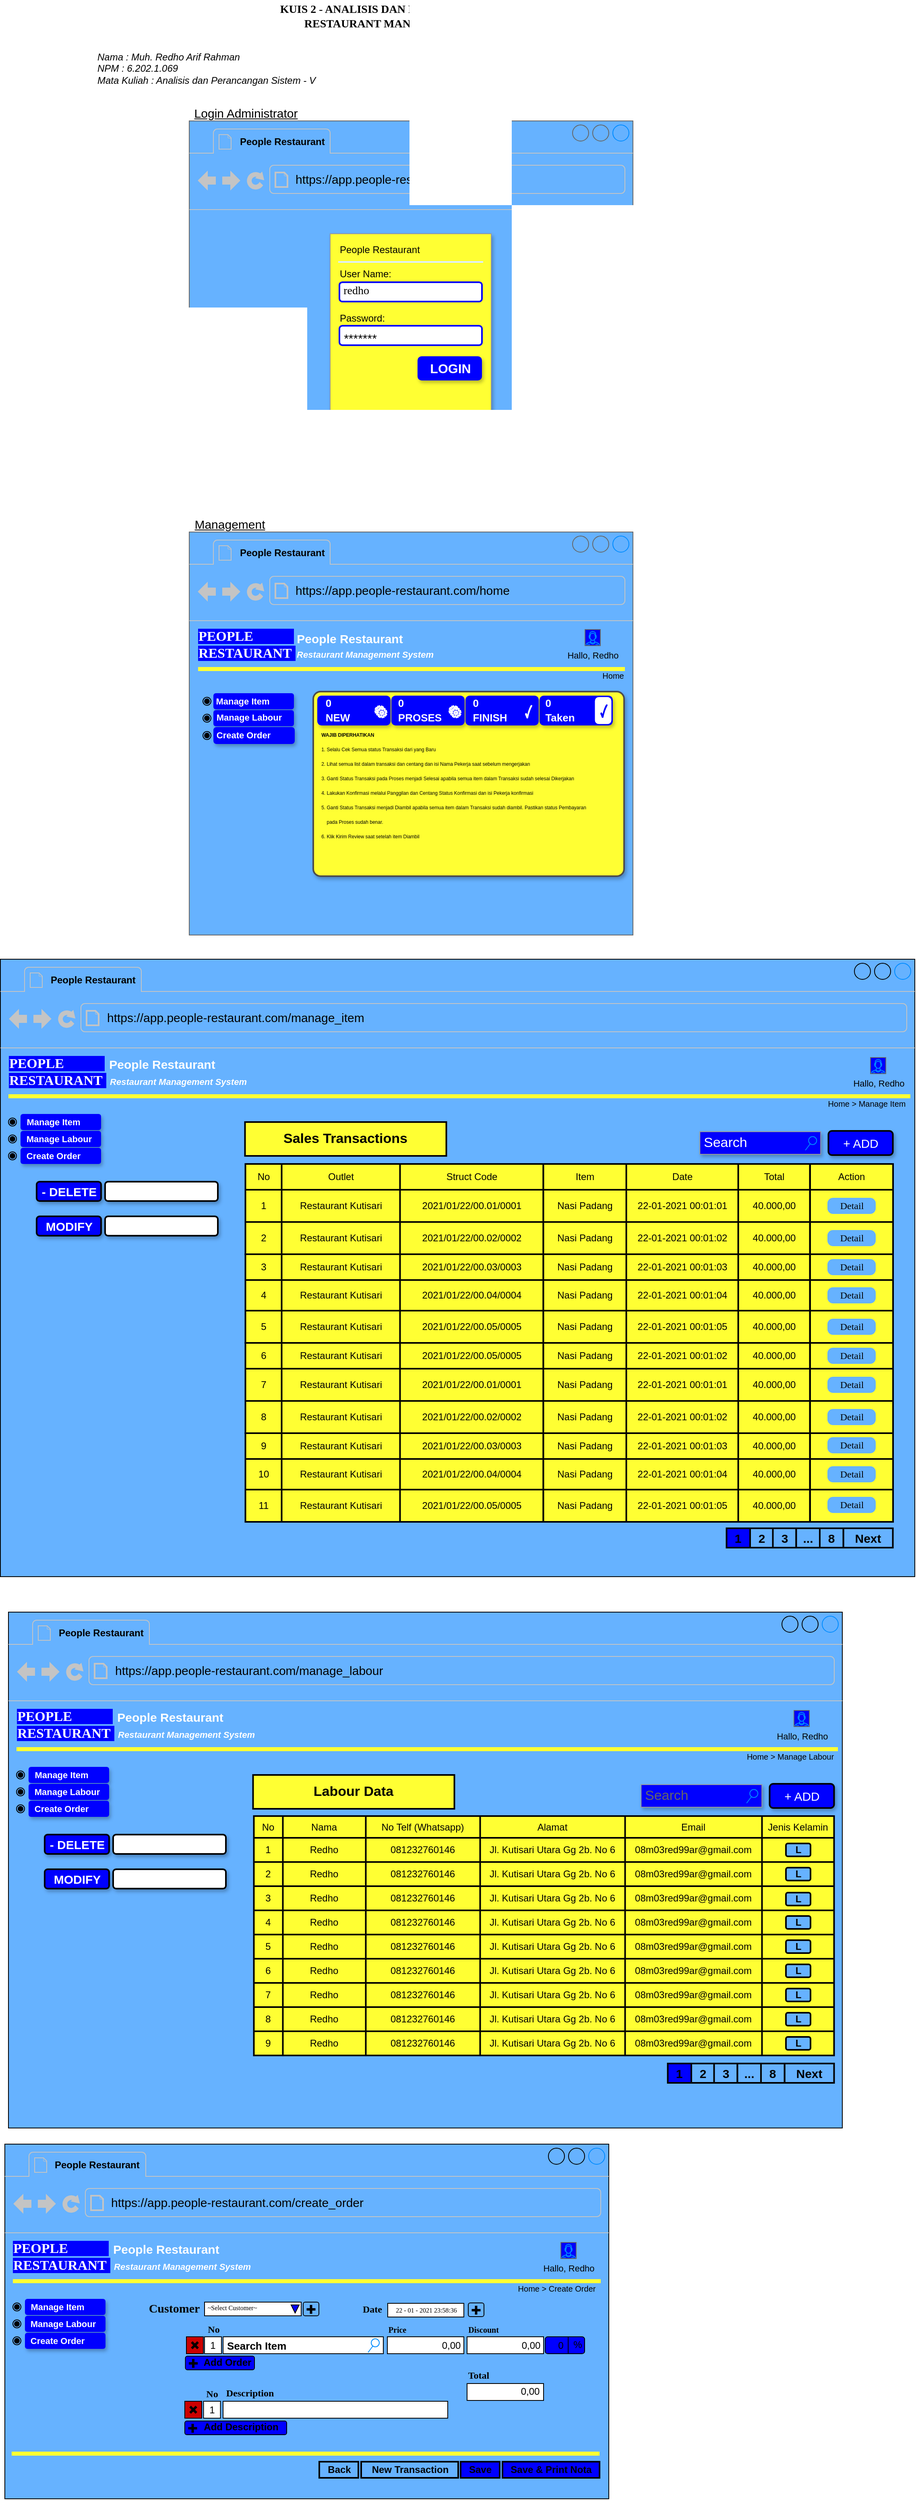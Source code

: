 <mxfile version="13.9.9" type="device"><diagram id="z-BLmW2Z5KZouPWS7xZS" name="Halaman-1"><mxGraphModel dx="1829" dy="593" grid="1" gridSize="10" guides="1" tooltips="1" connect="1" arrows="1" fold="1" page="1" pageScale="1" pageWidth="827" pageHeight="1169" math="0" shadow="0"><root><mxCell id="0"/><mxCell id="1" parent="0"/><mxCell id="s38SOmOpytpUf7TGS-hU-1" value="&lt;div style=&quot;text-align: justify&quot;&gt;&lt;span&gt;&lt;i&gt;Nama : Muh. Redho Arif Rahman&lt;/i&gt;&lt;/span&gt;&lt;/div&gt;&lt;div style=&quot;text-align: justify&quot;&gt;&lt;i&gt;NPM : 6.202.1.069&lt;/i&gt;&lt;/div&gt;&lt;div style=&quot;text-align: justify&quot;&gt;&lt;i&gt;Mata Kuliah : Analisis dan Perancangan Sistem - V&lt;/i&gt;&lt;/div&gt;" style="text;html=1;align=center;verticalAlign=middle;resizable=0;points=[];autosize=1;" parent="1" vertex="1"><mxGeometry x="15" y="80" width="290" height="50" as="geometry"/></mxCell><mxCell id="s38SOmOpytpUf7TGS-hU-2" value="&lt;b style=&quot;font-size: 14px&quot;&gt;&lt;font face=&quot;Times New Roman&quot; style=&quot;font-size: 14px&quot;&gt;KUIS 2 - ANALISIS DAN PERANCANGAN SISTEM&lt;br&gt;RESTAURANT MANAGEMENT SYSTEM&lt;/font&gt;&lt;/b&gt;" style="text;html=1;align=center;verticalAlign=middle;resizable=0;points=[];autosize=1;" parent="1" vertex="1"><mxGeometry x="244" y="20" width="340" height="40" as="geometry"/></mxCell><mxCell id="s38SOmOpytpUf7TGS-hU-3" value="" style="strokeWidth=1;shadow=0;dashed=0;align=center;html=1;shape=mxgraph.mockup.containers.browserWindow;rSize=0;strokeColor=#666666;strokeColor2=#008cff;strokeColor3=#c4c4c4;mainText=,;recursiveResize=0;fillColor=#66B2FF;" parent="1" vertex="1"><mxGeometry x="139" y="170" width="551" height="470" as="geometry"/></mxCell><mxCell id="s38SOmOpytpUf7TGS-hU-4" value="&lt;font style=&quot;font-size: 12px&quot; color=&quot;#000000&quot;&gt;&lt;b&gt;People Restaurant&lt;/b&gt;&lt;/font&gt;" style="strokeWidth=1;shadow=0;dashed=0;align=center;html=1;shape=mxgraph.mockup.containers.anchor;fontSize=17;fontColor=#666666;align=left;" parent="s38SOmOpytpUf7TGS-hU-3" vertex="1"><mxGeometry x="61" y="12" width="110" height="26" as="geometry"/></mxCell><mxCell id="s38SOmOpytpUf7TGS-hU-5" value="&lt;font style=&quot;font-size: 15px&quot; color=&quot;#000000&quot;&gt;https://app.people-restaurant.com/login&lt;/font&gt;" style="strokeWidth=1;shadow=0;dashed=0;align=center;html=1;shape=mxgraph.mockup.containers.anchor;rSize=0;fontSize=17;fontColor=#666666;align=left;" parent="s38SOmOpytpUf7TGS-hU-3" vertex="1"><mxGeometry x="130" y="60" width="250" height="26" as="geometry"/></mxCell><mxCell id="s38SOmOpytpUf7TGS-hU-21" value="" style="strokeWidth=1;shadow=1;dashed=0;align=center;html=1;shape=mxgraph.mockup.forms.rrect;rSize=0;strokeColor=#999999;fontSize=15;fillColor=#FFFF33;" parent="s38SOmOpytpUf7TGS-hU-3" vertex="1"><mxGeometry x="175" y="140" width="200" height="220" as="geometry"/></mxCell><mxCell id="s38SOmOpytpUf7TGS-hU-22" value="People Restaurant" style="strokeWidth=1;shadow=0;dashed=0;align=center;html=1;shape=mxgraph.mockup.forms.anchor;fontSize=12;align=left;resizeWidth=1;spacingLeft=0;fillColor=#0000FF;" parent="s38SOmOpytpUf7TGS-hU-21" vertex="1"><mxGeometry width="110" height="20" relative="1" as="geometry"><mxPoint x="10" y="10" as="offset"/></mxGeometry></mxCell><mxCell id="s38SOmOpytpUf7TGS-hU-23" value="" style="shape=line;strokeColor=#ddeeff;strokeWidth=2;html=1;resizeWidth=1;" parent="s38SOmOpytpUf7TGS-hU-21" vertex="1"><mxGeometry width="180" height="10" relative="1" as="geometry"><mxPoint x="10" y="30" as="offset"/></mxGeometry></mxCell><mxCell id="s38SOmOpytpUf7TGS-hU-24" value="User Name:" style="strokeWidth=1;shadow=0;dashed=0;align=center;html=1;shape=mxgraph.mockup.forms.anchor;fontSize=12;align=left;resizeWidth=1;spacingLeft=0;" parent="s38SOmOpytpUf7TGS-hU-21" vertex="1"><mxGeometry width="100" height="20" relative="1" as="geometry"><mxPoint x="10" y="40" as="offset"/></mxGeometry></mxCell><mxCell id="s38SOmOpytpUf7TGS-hU-26" value="Password:" style="strokeWidth=1;shadow=0;dashed=0;align=center;html=1;shape=mxgraph.mockup.forms.anchor;fontSize=12;align=left;resizeWidth=1;spacingLeft=0;" parent="s38SOmOpytpUf7TGS-hU-21" vertex="1"><mxGeometry width="100" height="20" relative="1" as="geometry"><mxPoint x="10" y="95" as="offset"/></mxGeometry></mxCell><mxCell id="s38SOmOpytpUf7TGS-hU-28" value="LOGIN" style="strokeWidth=1;shadow=1;dashed=0;align=center;html=1;shape=mxgraph.mockup.forms.rrect;rSize=5;strokeColor=none;fontColor=#ffffff;fontSize=16;fontStyle=1;fillColor=#0000FF;" parent="s38SOmOpytpUf7TGS-hU-21" vertex="1"><mxGeometry y="1" width="80" height="30" relative="1" as="geometry"><mxPoint x="108.5" y="-68" as="offset"/></mxGeometry></mxCell><mxCell id="s38SOmOpytpUf7TGS-hU-57" value="" style="rounded=1;whiteSpace=wrap;html=1;shadow=0;sketch=0;strokeWidth=2;fontSize=15;fontColor=#000000;strokeColor=#0000FF;fillColor=#FFFFFF;" parent="s38SOmOpytpUf7TGS-hU-21" vertex="1"><mxGeometry x="11.5" y="60.087" width="177" height="24.035" as="geometry"/></mxCell><mxCell id="s38SOmOpytpUf7TGS-hU-58" value="" style="rounded=1;whiteSpace=wrap;html=1;shadow=0;sketch=0;strokeWidth=2;fontSize=15;fontColor=#000000;strokeColor=#0000FF;fillColor=#FFFFFF;" parent="s38SOmOpytpUf7TGS-hU-21" vertex="1"><mxGeometry x="11.5" y="114.165" width="177" height="24.035" as="geometry"/></mxCell><mxCell id="s38SOmOpytpUf7TGS-hU-59" value="&lt;font style=&quot;font-size: 14px&quot; face=&quot;Times New Roman&quot;&gt;redho&lt;/font&gt;" style="text;html=1;align=center;verticalAlign=middle;resizable=0;points=[];autosize=1;fontSize=15;fontColor=#000000;" parent="s38SOmOpytpUf7TGS-hU-21" vertex="1"><mxGeometry x="6.5" y="60.087" width="50" height="20" as="geometry"/></mxCell><mxCell id="s38SOmOpytpUf7TGS-hU-60" value="*******" style="text;html=1;align=center;verticalAlign=middle;resizable=0;points=[];autosize=1;fontSize=15;fontColor=#000000;" parent="s38SOmOpytpUf7TGS-hU-21" vertex="1"><mxGeometry x="6.5" y="119.172" width="60" height="20" as="geometry"/></mxCell><mxCell id="s38SOmOpytpUf7TGS-hU-33" value="&lt;u&gt;Login Administrator&lt;/u&gt;" style="text;html=1;align=center;verticalAlign=middle;resizable=0;points=[];autosize=1;fontSize=15;fontColor=#000000;" parent="1" vertex="1"><mxGeometry x="139" y="150" width="140" height="20" as="geometry"/></mxCell><mxCell id="s38SOmOpytpUf7TGS-hU-34" value="" style="strokeWidth=1;shadow=0;dashed=0;align=center;html=1;shape=mxgraph.mockup.containers.browserWindow;rSize=0;strokeColor=#666666;strokeColor2=#008cff;strokeColor3=#c4c4c4;mainText=,;recursiveResize=0;gradientColor=#ffffff;fontSize=15;fontColor=#000000;fillColor=#66B2FF;" parent="1" vertex="1"><mxGeometry x="139" y="680" width="551" height="500" as="geometry"/></mxCell><mxCell id="s38SOmOpytpUf7TGS-hU-35" value="&lt;font color=&quot;#000000&quot; size=&quot;1&quot;&gt;&lt;b style=&quot;font-size: 12px&quot;&gt;People Restaurant&lt;/b&gt;&lt;/font&gt;" style="strokeWidth=1;shadow=0;dashed=0;align=center;html=1;shape=mxgraph.mockup.containers.anchor;fontSize=17;fontColor=#666666;align=left;" parent="s38SOmOpytpUf7TGS-hU-34" vertex="1"><mxGeometry x="61" y="12" width="110" height="26" as="geometry"/></mxCell><mxCell id="s38SOmOpytpUf7TGS-hU-36" value="&lt;font color=&quot;#000000&quot; style=&quot;font-size: 15px&quot;&gt;https://app.people-restaurant.com/home&lt;/font&gt;" style="strokeWidth=1;shadow=0;dashed=0;align=center;html=1;shape=mxgraph.mockup.containers.anchor;rSize=0;fontSize=17;fontColor=#666666;align=left;" parent="s38SOmOpytpUf7TGS-hU-34" vertex="1"><mxGeometry x="130" y="60" width="250" height="26" as="geometry"/></mxCell><mxCell id="s38SOmOpytpUf7TGS-hU-48" value="" style="verticalLabelPosition=bottom;shadow=0;dashed=0;align=center;html=1;verticalAlign=top;strokeWidth=1;shape=mxgraph.mockup.containers.userMale;strokeColor=#666666;strokeColor2=#008cff;fillColor=#0000FF;gradientColor=#ffffff;fontSize=15;fontColor=#000000;" parent="s38SOmOpytpUf7TGS-hU-34" vertex="1"><mxGeometry x="491.5" y="121" width="19" height="20" as="geometry"/></mxCell><mxCell id="s38SOmOpytpUf7TGS-hU-49" value="&lt;font style=&quot;font-size: 11px&quot;&gt;Hallo, Redho&lt;/font&gt;" style="text;html=1;align=center;verticalAlign=middle;resizable=0;points=[];autosize=1;fontSize=15;fontColor=#000000;" parent="s38SOmOpytpUf7TGS-hU-34" vertex="1"><mxGeometry x="461" y="141" width="80" height="20" as="geometry"/></mxCell><mxCell id="s38SOmOpytpUf7TGS-hU-50" value="" style="verticalLabelPosition=bottom;shadow=0;dashed=0;align=center;html=1;verticalAlign=top;strokeWidth=5;shape=mxgraph.mockup.markup.line;fillColor=#0000FF;gradientColor=#ffffff;fontSize=15;fontColor=#000000;strokeColor=#FFFF33;sketch=0;" parent="s38SOmOpytpUf7TGS-hU-34" vertex="1"><mxGeometry x="11" y="160" width="530" height="20" as="geometry"/></mxCell><mxCell id="s38SOmOpytpUf7TGS-hU-51" value="&lt;div style=&quot;text-align: justify ; font-size: 17px&quot;&gt;&lt;b style=&quot;background-color: rgb(0 , 0 , 255)&quot;&gt;&lt;font color=&quot;#ffffff&quot; face=&quot;Times New Roman&quot; style=&quot;font-size: 17px&quot;&gt;PEOPLE&amp;nbsp; &amp;nbsp; &amp;nbsp; &amp;nbsp; &amp;nbsp; &amp;nbsp;&amp;nbsp;&lt;/font&gt;&lt;/b&gt;&lt;/div&gt;&lt;div style=&quot;text-align: justify ; font-size: 17px&quot;&gt;&lt;b style=&quot;background-color: rgb(0 , 0 , 255)&quot;&gt;&lt;font color=&quot;#ffffff&quot; face=&quot;Times New Roman&quot; style=&quot;font-size: 17px&quot;&gt;RESTAURANT&amp;nbsp;&lt;/font&gt;&lt;/b&gt;&lt;/div&gt;" style="text;html=1;align=center;verticalAlign=middle;resizable=0;points=[];autosize=1;fontSize=15;fontColor=#000000;" parent="s38SOmOpytpUf7TGS-hU-34" vertex="1"><mxGeometry x="1" y="120" width="140" height="40" as="geometry"/></mxCell><mxCell id="s38SOmOpytpUf7TGS-hU-52" value="&lt;font color=&quot;#ffffff&quot;&gt;&lt;b&gt;People Restaurant&lt;/b&gt;&lt;/font&gt;" style="text;html=1;align=center;verticalAlign=middle;resizable=0;points=[];autosize=1;fontSize=15;fontColor=#000000;" parent="s38SOmOpytpUf7TGS-hU-34" vertex="1"><mxGeometry x="124" y="122" width="150" height="20" as="geometry"/></mxCell><mxCell id="s38SOmOpytpUf7TGS-hU-53" value="&lt;font style=&quot;font-size: 11px&quot; color=&quot;#ffffff&quot;&gt;&lt;i&gt;&lt;b&gt;Restaurant Management System&lt;/b&gt;&lt;/i&gt;&lt;/font&gt;" style="text;html=1;align=center;verticalAlign=middle;resizable=0;points=[];autosize=1;fontSize=15;fontColor=#000000;" parent="s38SOmOpytpUf7TGS-hU-34" vertex="1"><mxGeometry x="123" y="140" width="190" height="20" as="geometry"/></mxCell><mxCell id="s38SOmOpytpUf7TGS-hU-62" value="" style="rounded=1;whiteSpace=wrap;html=1;shadow=1;sketch=0;strokeWidth=2;gradientColor=none;fontSize=15;fontColor=#000000;fillColor=#0000FF;strokeColor=none;" parent="s38SOmOpytpUf7TGS-hU-34" vertex="1"><mxGeometry x="30" y="200" width="100" height="20" as="geometry"/></mxCell><mxCell id="s38SOmOpytpUf7TGS-hU-63" value="&lt;font style=&quot;font-size: 11px&quot; color=&quot;#ffffff&quot;&gt;&lt;b&gt;Manage Item&lt;/b&gt;&lt;/font&gt;" style="text;html=1;align=center;verticalAlign=middle;resizable=0;points=[];autosize=1;fontSize=15;fontColor=#000000;" parent="s38SOmOpytpUf7TGS-hU-34" vertex="1"><mxGeometry x="26" y="198" width="80" height="20" as="geometry"/></mxCell><mxCell id="s38SOmOpytpUf7TGS-hU-64" value="" style="rounded=1;whiteSpace=wrap;html=1;shadow=1;sketch=0;strokeWidth=2;fillColor=#0000FF;gradientColor=none;fontSize=15;fontColor=#000000;strokeColor=none;" parent="s38SOmOpytpUf7TGS-hU-34" vertex="1"><mxGeometry x="30" y="221" width="100" height="20" as="geometry"/></mxCell><mxCell id="s38SOmOpytpUf7TGS-hU-65" value="&lt;font style=&quot;font-size: 11px&quot; color=&quot;#ffffff&quot;&gt;&lt;b&gt;Manage Labour&lt;/b&gt;&lt;/font&gt;" style="text;html=1;align=center;verticalAlign=middle;resizable=0;points=[];autosize=1;fontSize=15;fontColor=#000000;" parent="s38SOmOpytpUf7TGS-hU-34" vertex="1"><mxGeometry x="24" y="218" width="100" height="20" as="geometry"/></mxCell><mxCell id="s38SOmOpytpUf7TGS-hU-66" value="" style="rounded=1;whiteSpace=wrap;html=1;shadow=1;sketch=0;strokeColor=#0000FF;strokeWidth=2;fillColor=#0000FF;gradientColor=none;fontSize=15;fontColor=#000000;" parent="s38SOmOpytpUf7TGS-hU-34" vertex="1"><mxGeometry x="31" y="243" width="99" height="19" as="geometry"/></mxCell><mxCell id="s38SOmOpytpUf7TGS-hU-67" value="&lt;b&gt;&lt;font style=&quot;font-size: 11px&quot; color=&quot;#ffffff&quot;&gt;Create Order&lt;/font&gt;&lt;/b&gt;" style="text;html=1;align=center;verticalAlign=middle;resizable=0;points=[];autosize=1;fontSize=15;fontColor=#000000;" parent="s38SOmOpytpUf7TGS-hU-34" vertex="1"><mxGeometry x="27" y="240" width="80" height="20" as="geometry"/></mxCell><mxCell id="s38SOmOpytpUf7TGS-hU-68" value="" style="ellipse;html=1;shape=endState;fillColor=#000000;strokeColor=#000000;shadow=0;sketch=0;fontSize=15;fontColor=#000000;" parent="s38SOmOpytpUf7TGS-hU-34" vertex="1"><mxGeometry x="17" y="205" width="10" height="10" as="geometry"/></mxCell><mxCell id="s38SOmOpytpUf7TGS-hU-69" value="" style="ellipse;html=1;shape=endState;fillColor=#000000;strokeColor=#000000;shadow=0;sketch=0;fontSize=15;fontColor=#000000;" parent="s38SOmOpytpUf7TGS-hU-34" vertex="1"><mxGeometry x="17" y="226" width="10" height="10" as="geometry"/></mxCell><mxCell id="s38SOmOpytpUf7TGS-hU-70" value="" style="ellipse;html=1;shape=endState;fillColor=#000000;strokeColor=#000000;shadow=0;sketch=0;fontSize=15;fontColor=#000000;" parent="s38SOmOpytpUf7TGS-hU-34" vertex="1"><mxGeometry x="17" y="247.5" width="10" height="10" as="geometry"/></mxCell><mxCell id="s38SOmOpytpUf7TGS-hU-71" value="" style="rounded=1;whiteSpace=wrap;html=1;shadow=1;sketch=0;strokeWidth=2;gradientColor=none;fontSize=15;fontColor=#000000;arcSize=4;strokeColor=#4D4D4D;fillColor=#FFFF33;" parent="s38SOmOpytpUf7TGS-hU-34" vertex="1"><mxGeometry x="154" y="198" width="386" height="229" as="geometry"/></mxCell><mxCell id="s38SOmOpytpUf7TGS-hU-72" value="" style="rounded=1;whiteSpace=wrap;html=1;shadow=1;sketch=0;strokeColor=#0000FF;strokeWidth=2;fillColor=#0000FF;gradientColor=none;fontSize=15;fontColor=#000000;arcSize=12;" parent="s38SOmOpytpUf7TGS-hU-34" vertex="1"><mxGeometry x="160" y="204" width="89" height="35" as="geometry"/></mxCell><mxCell id="s38SOmOpytpUf7TGS-hU-73" value="&lt;div style=&quot;text-align: justify ; font-size: 14px&quot;&gt;&lt;br&gt;&lt;/div&gt;" style="text;html=1;align=center;verticalAlign=middle;resizable=0;points=[];autosize=1;fontSize=15;fontColor=#000000;" parent="s38SOmOpytpUf7TGS-hU-34" vertex="1"><mxGeometry x="208" y="228" width="20" height="20" as="geometry"/></mxCell><mxCell id="s38SOmOpytpUf7TGS-hU-74" value="&lt;div style=&quot;text-align: justify&quot;&gt;&lt;span style=&quot;font-size: 13px&quot;&gt;&lt;b&gt;&lt;font color=&quot;#ffffff&quot;&gt;0&lt;/font&gt;&lt;/b&gt;&lt;/span&gt;&lt;/div&gt;&lt;font color=&quot;#ffffff&quot;&gt;&lt;span style=&quot;font-size: 13px&quot;&gt;&lt;b&gt;NEW&lt;/b&gt;&lt;/span&gt;&lt;/font&gt;" style="text;html=1;align=center;verticalAlign=middle;resizable=0;points=[];autosize=1;fontSize=15;fontColor=#000000;" parent="s38SOmOpytpUf7TGS-hU-34" vertex="1"><mxGeometry x="159" y="200" width="50" height="40" as="geometry"/></mxCell><mxCell id="s38SOmOpytpUf7TGS-hU-75" value="" style="shape=mxgraph.bpmn.service_task;html=1;outlineConnect=0;shadow=0;sketch=0;strokeWidth=2;gradientColor=none;fontSize=15;fontColor=#000000;fillColor=#0000FF;strokeColor=#FFFFFF;" parent="s38SOmOpytpUf7TGS-hU-34" vertex="1"><mxGeometry x="231" y="216" width="14" height="14" as="geometry"/></mxCell><mxCell id="s38SOmOpytpUf7TGS-hU-76" value="" style="rounded=1;whiteSpace=wrap;html=1;shadow=1;sketch=0;strokeColor=#0000FF;strokeWidth=2;fillColor=#0000FF;gradientColor=none;fontSize=15;fontColor=#000000;arcSize=12;" parent="s38SOmOpytpUf7TGS-hU-34" vertex="1"><mxGeometry x="252" y="204" width="89" height="35" as="geometry"/></mxCell><mxCell id="s38SOmOpytpUf7TGS-hU-77" value="" style="shape=mxgraph.bpmn.service_task;html=1;outlineConnect=0;shadow=0;sketch=0;strokeWidth=2;gradientColor=none;fontSize=15;fontColor=#000000;fillColor=#0000FF;strokeColor=#FFFFFF;" parent="s38SOmOpytpUf7TGS-hU-34" vertex="1"><mxGeometry x="323" y="216" width="14" height="14" as="geometry"/></mxCell><mxCell id="s38SOmOpytpUf7TGS-hU-78" value="&lt;div style=&quot;text-align: justify&quot;&gt;&lt;font style=&quot;font-size: 13px&quot; color=&quot;#ffffff&quot;&gt;&lt;b&gt;0&lt;/b&gt;&lt;/font&gt;&lt;/div&gt;&lt;div style=&quot;text-align: justify&quot;&gt;&lt;font style=&quot;font-size: 13px&quot; color=&quot;#ffffff&quot;&gt;&lt;b&gt;PROSES&lt;/b&gt;&lt;/font&gt;&lt;/div&gt;" style="text;html=1;align=center;verticalAlign=middle;resizable=0;points=[];autosize=1;fontSize=15;fontColor=#000000;" parent="s38SOmOpytpUf7TGS-hU-34" vertex="1"><mxGeometry x="251" y="200" width="70" height="40" as="geometry"/></mxCell><mxCell id="s38SOmOpytpUf7TGS-hU-80" value="" style="rounded=1;whiteSpace=wrap;html=1;shadow=1;sketch=0;strokeColor=#0000FF;strokeWidth=2;fillColor=#0000FF;gradientColor=none;fontSize=15;fontColor=#000000;arcSize=12;" parent="s38SOmOpytpUf7TGS-hU-34" vertex="1"><mxGeometry x="436" y="204" width="89" height="35" as="geometry"/></mxCell><mxCell id="s38SOmOpytpUf7TGS-hU-79" value="" style="rounded=1;whiteSpace=wrap;html=1;shadow=1;sketch=0;strokeColor=#0000FF;strokeWidth=2;fillColor=#0000FF;gradientColor=none;fontSize=15;fontColor=#000000;arcSize=12;" parent="s38SOmOpytpUf7TGS-hU-34" vertex="1"><mxGeometry x="344" y="204" width="89" height="35" as="geometry"/></mxCell><mxCell id="s38SOmOpytpUf7TGS-hU-81" value="&lt;div style=&quot;text-align: justify&quot;&gt;&lt;b&gt;&lt;font style=&quot;font-size: 13px&quot; color=&quot;#ffffff&quot;&gt;0&lt;/font&gt;&lt;/b&gt;&lt;/div&gt;&lt;b&gt;&lt;font style=&quot;font-size: 13px&quot; color=&quot;#ffffff&quot;&gt;FINISH&lt;/font&gt;&lt;/b&gt;" style="text;html=1;align=center;verticalAlign=middle;resizable=0;points=[];autosize=1;fontSize=15;fontColor=#000000;" parent="s38SOmOpytpUf7TGS-hU-34" vertex="1"><mxGeometry x="343" y="200" width="60" height="40" as="geometry"/></mxCell><mxCell id="s38SOmOpytpUf7TGS-hU-82" value="" style="verticalLabelPosition=bottom;verticalAlign=top;html=1;shape=mxgraph.basic.tick;shadow=0;sketch=0;strokeWidth=2;gradientColor=none;fontSize=15;fontColor=#000000;strokeColor=none;fillColor=#FFFFFF;" parent="s38SOmOpytpUf7TGS-hU-34" vertex="1"><mxGeometry x="417" y="214.5" width="9" height="17" as="geometry"/></mxCell><mxCell id="s38SOmOpytpUf7TGS-hU-84" value="&lt;div style=&quot;text-align: justify&quot;&gt;&lt;span style=&quot;font-size: 13px&quot;&gt;&lt;font color=&quot;#ffffff&quot;&gt;&lt;b&gt;0&lt;/b&gt;&lt;/font&gt;&lt;/span&gt;&lt;/div&gt;&lt;font style=&quot;font-size: 13px&quot; color=&quot;#ffffff&quot;&gt;&lt;b&gt;Taken&lt;/b&gt;&lt;/font&gt;" style="text;html=1;align=center;verticalAlign=middle;resizable=0;points=[];autosize=1;fontSize=15;fontColor=#000000;" parent="s38SOmOpytpUf7TGS-hU-34" vertex="1"><mxGeometry x="435" y="199.5" width="50" height="40" as="geometry"/></mxCell><mxCell id="s38SOmOpytpUf7TGS-hU-118" value="" style="rounded=1;whiteSpace=wrap;html=1;shadow=0;sketch=0;strokeColor=#FFFFFF;strokeWidth=2;fillColor=#FFFFFF;gradientColor=none;fontSize=15;fontColor=#000000;rotation=90;arcSize=21;" parent="s38SOmOpytpUf7TGS-hU-34" vertex="1"><mxGeometry x="498.25" y="212.25" width="31.5" height="18.5" as="geometry"/></mxCell><mxCell id="s38SOmOpytpUf7TGS-hU-119" value="" style="verticalLabelPosition=bottom;verticalAlign=top;html=1;shape=mxgraph.basic.tick;shadow=0;sketch=0;strokeWidth=2;gradientColor=none;fontSize=15;fontColor=#000000;strokeColor=none;fillColor=#0000FF;" parent="s38SOmOpytpUf7TGS-hU-34" vertex="1"><mxGeometry x="510.5" y="213.75" width="9" height="17" as="geometry"/></mxCell><mxCell id="s38SOmOpytpUf7TGS-hU-124" value="&lt;div style=&quot;text-align: justify&quot;&gt;&lt;font style=&quot;font-size: 6px&quot;&gt;&lt;b&gt;WAJIB DIPERHATIKAN&lt;/b&gt;&lt;/font&gt;&lt;/div&gt;&lt;div style=&quot;text-align: justify&quot;&gt;&lt;font style=&quot;font-size: 6px&quot;&gt;1. Selalu Cek Semua status Transaksi dari yang Baru&lt;/font&gt;&lt;/div&gt;&lt;div style=&quot;text-align: justify&quot;&gt;&lt;font style=&quot;font-size: 6px&quot;&gt;2. Lihat semua list dalam transaksi dan centang dan isi Nama Pekerja saat sebelum mengerjakan&lt;/font&gt;&lt;/div&gt;&lt;div style=&quot;text-align: justify&quot;&gt;&lt;font style=&quot;font-size: 6px&quot;&gt;3. Ganti Status Transaksi pada Proses menjadi Selesai apabila semua item dalam Transaksi sudah selesai Dikerjakan&lt;/font&gt;&lt;/div&gt;&lt;div style=&quot;text-align: justify&quot;&gt;&lt;font style=&quot;font-size: 6px&quot;&gt;4. Lakukan Konfirmasi melalui Panggilan dan Centang Status Konfirmasi dan isi Pekerja konfirmasi&lt;/font&gt;&lt;/div&gt;&lt;div style=&quot;text-align: justify&quot;&gt;&lt;font style=&quot;font-size: 6px&quot;&gt;5. Ganti Status Transaksi menjadi Diambil apabila semua item dalam Transaksi sudah diambil. Pastikan status Pembayaran&lt;/font&gt;&lt;/div&gt;&lt;div style=&quot;text-align: justify&quot;&gt;&lt;font style=&quot;font-size: 6px&quot;&gt;&amp;nbsp; &amp;nbsp; pada Proses sudah benar.&lt;/font&gt;&lt;/div&gt;&lt;div style=&quot;text-align: justify&quot;&gt;&lt;font style=&quot;font-size: 6px&quot;&gt;6. Klik Kirim Review saat setelah item Diambil&lt;/font&gt;&lt;/div&gt;" style="text;html=1;align=center;verticalAlign=middle;resizable=0;points=[];autosize=1;fontSize=15;fontColor=#000000;" parent="s38SOmOpytpUf7TGS-hU-34" vertex="1"><mxGeometry x="158.25" y="226" width="340" height="170" as="geometry"/></mxCell><mxCell id="s38SOmOpytpUf7TGS-hU-169" value="&lt;font style=&quot;font-size: 10px&quot;&gt;Home&lt;/font&gt;" style="text;html=1;align=center;verticalAlign=middle;resizable=0;points=[];autosize=1;fontSize=15;fontColor=#000000;" parent="s38SOmOpytpUf7TGS-hU-34" vertex="1"><mxGeometry x="506" y="161" width="40" height="30" as="geometry"/></mxCell><mxCell id="s38SOmOpytpUf7TGS-hU-125" value="&lt;u&gt;Management&lt;br&gt;&lt;/u&gt;" style="text;html=1;align=center;verticalAlign=middle;resizable=0;points=[];autosize=1;fontSize=15;fontColor=#000000;" parent="1" vertex="1"><mxGeometry x="139" y="660" width="100" height="20" as="geometry"/></mxCell><mxCell id="s38SOmOpytpUf7TGS-hU-126" value="" style="strokeWidth=1;shadow=0;dashed=0;align=center;html=1;shape=mxgraph.mockup.containers.browserWindow;rSize=0;strokeColor2=#008cff;strokeColor3=#c4c4c4;mainText=,;recursiveResize=0;sketch=0;gradientColor=none;fontSize=15;fontColor=#000000;fillColor=#66B2FF;" parent="1" vertex="1"><mxGeometry x="-95.5" y="1210" width="1135.5" height="766" as="geometry"/></mxCell><mxCell id="s38SOmOpytpUf7TGS-hU-127" value="&lt;b&gt;&lt;font style=&quot;font-size: 12px&quot; color=&quot;#000000&quot;&gt;People Restaurant&lt;/font&gt;&lt;/b&gt;" style="strokeWidth=1;shadow=0;dashed=0;align=center;html=1;shape=mxgraph.mockup.containers.anchor;fontSize=17;fontColor=#666666;align=left;" parent="s38SOmOpytpUf7TGS-hU-126" vertex="1"><mxGeometry x="60" y="12" width="110" height="26" as="geometry"/></mxCell><mxCell id="s38SOmOpytpUf7TGS-hU-128" value="&lt;font color=&quot;#000000&quot; style=&quot;font-size: 15px&quot;&gt;https://app.people-restaurant.com/manage_item&lt;/font&gt;" style="strokeWidth=1;shadow=0;dashed=0;align=center;html=1;shape=mxgraph.mockup.containers.anchor;rSize=0;fontSize=17;fontColor=#666666;align=left;" parent="s38SOmOpytpUf7TGS-hU-126" vertex="1"><mxGeometry x="130" y="60" width="250" height="26" as="geometry"/></mxCell><mxCell id="s38SOmOpytpUf7TGS-hU-129" value="&lt;div style=&quot;text-align: justify ; font-size: 17px&quot;&gt;&lt;b style=&quot;background-color: rgb(0 , 0 , 255)&quot;&gt;&lt;font color=&quot;#ffffff&quot; face=&quot;Times New Roman&quot; style=&quot;font-size: 17px&quot;&gt;PEOPLE&amp;nbsp; &amp;nbsp; &amp;nbsp; &amp;nbsp; &amp;nbsp; &amp;nbsp;&amp;nbsp;&lt;/font&gt;&lt;/b&gt;&lt;/div&gt;&lt;div style=&quot;text-align: justify ; font-size: 17px&quot;&gt;&lt;b style=&quot;background-color: rgb(0 , 0 , 255)&quot;&gt;&lt;font color=&quot;#ffffff&quot; face=&quot;Times New Roman&quot; style=&quot;font-size: 17px&quot;&gt;RESTAURANT&amp;nbsp;&lt;/font&gt;&lt;/b&gt;&lt;/div&gt;" style="text;html=1;align=center;verticalAlign=middle;resizable=0;points=[];autosize=1;fontSize=15;fontColor=#000000;shadow=0;" parent="s38SOmOpytpUf7TGS-hU-126" vertex="1"><mxGeometry y="120" width="140" height="40" as="geometry"/></mxCell><mxCell id="s38SOmOpytpUf7TGS-hU-130" value="&lt;font color=&quot;#ffffff&quot;&gt;&lt;b&gt;People Restaurant&lt;/b&gt;&lt;/font&gt;" style="text;html=1;align=center;verticalAlign=middle;resizable=0;points=[];autosize=1;fontSize=15;fontColor=#000000;" parent="s38SOmOpytpUf7TGS-hU-126" vertex="1"><mxGeometry x="125" y="120" width="150" height="20" as="geometry"/></mxCell><mxCell id="s38SOmOpytpUf7TGS-hU-131" value="&lt;font style=&quot;font-size: 11px&quot; color=&quot;#ffffff&quot;&gt;&lt;i&gt;&lt;b&gt;Restaurant Management System&lt;/b&gt;&lt;/i&gt;&lt;/font&gt;" style="text;html=1;align=center;verticalAlign=middle;resizable=0;points=[];autosize=1;fontSize=15;fontColor=#000000;" parent="s38SOmOpytpUf7TGS-hU-126" vertex="1"><mxGeometry x="125" y="140" width="190" height="20" as="geometry"/></mxCell><mxCell id="s38SOmOpytpUf7TGS-hU-166" value="" style="verticalLabelPosition=bottom;shadow=0;dashed=0;align=center;html=1;verticalAlign=top;strokeWidth=1;shape=mxgraph.mockup.containers.userMale;strokeColor=#666666;strokeColor2=#008cff;fillColor=#0000FF;gradientColor=#ffffff;fontSize=15;fontColor=#000000;" parent="s38SOmOpytpUf7TGS-hU-126" vertex="1"><mxGeometry x="1080.5" y="122" width="19" height="20" as="geometry"/></mxCell><mxCell id="s38SOmOpytpUf7TGS-hU-167" value="&lt;font style=&quot;font-size: 11px&quot;&gt;Hallo, Redho&lt;/font&gt;" style="text;html=1;align=center;verticalAlign=middle;resizable=0;points=[];autosize=1;fontSize=15;fontColor=#000000;" parent="s38SOmOpytpUf7TGS-hU-126" vertex="1"><mxGeometry x="1050" y="142" width="80" height="20" as="geometry"/></mxCell><mxCell id="s38SOmOpytpUf7TGS-hU-168" value="" style="verticalLabelPosition=bottom;shadow=0;dashed=0;align=center;html=1;verticalAlign=top;strokeWidth=5;shape=mxgraph.mockup.markup.line;fillColor=#0000FF;gradientColor=#ffffff;fontSize=15;fontColor=#000000;strokeColor=#FFFF33;sketch=0;" parent="s38SOmOpytpUf7TGS-hU-126" vertex="1"><mxGeometry x="10" y="160" width="1120" height="20" as="geometry"/></mxCell><mxCell id="s38SOmOpytpUf7TGS-hU-170" value="&lt;font style=&quot;font-size: 10px&quot;&gt;Home &amp;gt; Manage Item&lt;/font&gt;" style="text;html=1;align=center;verticalAlign=middle;resizable=0;points=[];autosize=1;fontSize=15;fontColor=#000000;" parent="s38SOmOpytpUf7TGS-hU-126" vertex="1"><mxGeometry x="1020" y="162" width="110" height="30" as="geometry"/></mxCell><mxCell id="s38SOmOpytpUf7TGS-hU-171" value="" style="rounded=1;whiteSpace=wrap;html=1;shadow=1;sketch=0;strokeWidth=2;gradientColor=none;fontSize=15;fontColor=#000000;fillColor=#0000FF;strokeColor=none;" parent="s38SOmOpytpUf7TGS-hU-126" vertex="1"><mxGeometry x="25" y="192" width="100" height="20" as="geometry"/></mxCell><mxCell id="s38SOmOpytpUf7TGS-hU-172" value="" style="rounded=1;whiteSpace=wrap;html=1;shadow=1;sketch=0;strokeWidth=2;gradientColor=none;fontSize=15;fontColor=#000000;fillColor=#0000FF;strokeColor=none;" parent="s38SOmOpytpUf7TGS-hU-126" vertex="1"><mxGeometry x="25" y="213" width="100" height="20" as="geometry"/></mxCell><mxCell id="s38SOmOpytpUf7TGS-hU-173" value="" style="rounded=1;whiteSpace=wrap;html=1;shadow=1;sketch=0;strokeWidth=2;gradientColor=none;fontSize=15;fontColor=#000000;fillColor=#0000FF;strokeColor=none;" parent="s38SOmOpytpUf7TGS-hU-126" vertex="1"><mxGeometry x="25" y="234" width="100" height="20" as="geometry"/></mxCell><mxCell id="s38SOmOpytpUf7TGS-hU-174" value="" style="ellipse;html=1;shape=endState;fillColor=#000000;strokeColor=#000000;shadow=0;sketch=0;fontSize=15;fontColor=#000000;" parent="s38SOmOpytpUf7TGS-hU-126" vertex="1"><mxGeometry x="10" y="197" width="10" height="10" as="geometry"/></mxCell><mxCell id="s38SOmOpytpUf7TGS-hU-175" value="" style="ellipse;html=1;shape=endState;fillColor=#000000;strokeColor=#000000;shadow=0;sketch=0;fontSize=15;fontColor=#000000;" parent="s38SOmOpytpUf7TGS-hU-126" vertex="1"><mxGeometry x="10" y="218" width="10" height="10" as="geometry"/></mxCell><mxCell id="s38SOmOpytpUf7TGS-hU-176" value="" style="ellipse;html=1;shape=endState;fillColor=#000000;strokeColor=#000000;shadow=0;sketch=0;fontSize=15;fontColor=#000000;" parent="s38SOmOpytpUf7TGS-hU-126" vertex="1"><mxGeometry x="10" y="239" width="10" height="10" as="geometry"/></mxCell><mxCell id="s38SOmOpytpUf7TGS-hU-177" value="&lt;font style=&quot;font-size: 11px&quot; color=&quot;#ffffff&quot;&gt;&lt;b&gt;Manage Item&lt;/b&gt;&lt;/font&gt;" style="text;html=1;align=center;verticalAlign=middle;resizable=0;points=[];autosize=1;fontSize=15;fontColor=#000000;" parent="s38SOmOpytpUf7TGS-hU-126" vertex="1"><mxGeometry x="25" y="190" width="80" height="20" as="geometry"/></mxCell><mxCell id="s38SOmOpytpUf7TGS-hU-178" value="&lt;font style=&quot;font-size: 11px&quot; color=&quot;#ffffff&quot;&gt;&lt;b&gt;Manage Labour&lt;/b&gt;&lt;/font&gt;" style="text;html=1;align=center;verticalAlign=middle;resizable=0;points=[];autosize=1;fontSize=15;fontColor=#000000;" parent="s38SOmOpytpUf7TGS-hU-126" vertex="1"><mxGeometry x="22" y="211" width="100" height="20" as="geometry"/></mxCell><mxCell id="s38SOmOpytpUf7TGS-hU-179" value="&lt;b&gt;&lt;font style=&quot;font-size: 11px&quot; color=&quot;#ffffff&quot;&gt;Create Order&lt;/font&gt;&lt;/b&gt;" style="text;html=1;align=center;verticalAlign=middle;resizable=0;points=[];autosize=1;fontSize=15;fontColor=#000000;shadow=0;" parent="s38SOmOpytpUf7TGS-hU-126" vertex="1"><mxGeometry x="25" y="232" width="80" height="20" as="geometry"/></mxCell><mxCell id="s38SOmOpytpUf7TGS-hU-207" value="" style="shape=table;html=1;whiteSpace=wrap;startSize=0;container=1;collapsible=0;childLayout=tableLayout;shadow=0;sketch=0;strokeColor=#000000;strokeWidth=2;gradientColor=none;fontSize=15;fontColor=#000000;fillColor=#FFFF33;" parent="s38SOmOpytpUf7TGS-hU-126" vertex="1"><mxGeometry x="304.25" y="254" width="370" height="112" as="geometry"/></mxCell><mxCell id="s38SOmOpytpUf7TGS-hU-208" value="" style="shape=partialRectangle;html=1;whiteSpace=wrap;collapsible=0;dropTarget=0;pointerEvents=0;fillColor=none;top=0;left=0;bottom=0;right=0;points=[[0,0.5],[1,0.5]];portConstraint=eastwest;" parent="s38SOmOpytpUf7TGS-hU-207" vertex="1"><mxGeometry width="370" height="32" as="geometry"/></mxCell><mxCell id="s38SOmOpytpUf7TGS-hU-209" value="No" style="shape=partialRectangle;html=1;whiteSpace=wrap;connectable=0;fillColor=none;top=0;left=0;bottom=0;right=0;overflow=hidden;" parent="s38SOmOpytpUf7TGS-hU-208" vertex="1"><mxGeometry width="45" height="32" as="geometry"/></mxCell><mxCell id="s38SOmOpytpUf7TGS-hU-210" value="Outlet" style="shape=partialRectangle;html=1;whiteSpace=wrap;connectable=0;fillColor=none;top=0;left=0;bottom=0;right=0;overflow=hidden;" parent="s38SOmOpytpUf7TGS-hU-208" vertex="1"><mxGeometry x="45" width="147" height="32" as="geometry"/></mxCell><mxCell id="s38SOmOpytpUf7TGS-hU-211" value="Struct Code" style="shape=partialRectangle;html=1;whiteSpace=wrap;connectable=0;fillColor=none;top=0;left=0;bottom=0;right=0;overflow=hidden;" parent="s38SOmOpytpUf7TGS-hU-208" vertex="1"><mxGeometry x="192" width="178" height="32" as="geometry"/></mxCell><mxCell id="s38SOmOpytpUf7TGS-hU-212" value="" style="shape=partialRectangle;html=1;whiteSpace=wrap;collapsible=0;dropTarget=0;pointerEvents=0;fillColor=none;top=0;left=0;bottom=0;right=0;points=[[0,0.5],[1,0.5]];portConstraint=eastwest;" parent="s38SOmOpytpUf7TGS-hU-207" vertex="1"><mxGeometry y="32" width="370" height="40" as="geometry"/></mxCell><mxCell id="s38SOmOpytpUf7TGS-hU-213" value="1" style="shape=partialRectangle;html=1;whiteSpace=wrap;connectable=0;fillColor=none;top=0;left=0;bottom=0;right=0;overflow=hidden;strokeWidth=1;" parent="s38SOmOpytpUf7TGS-hU-212" vertex="1"><mxGeometry width="45" height="40" as="geometry"/></mxCell><mxCell id="s38SOmOpytpUf7TGS-hU-214" value="Restaurant Kutisari" style="shape=partialRectangle;html=1;whiteSpace=wrap;connectable=0;fillColor=none;top=0;left=0;bottom=0;right=0;overflow=hidden;" parent="s38SOmOpytpUf7TGS-hU-212" vertex="1"><mxGeometry x="45" width="147" height="40" as="geometry"/></mxCell><mxCell id="s38SOmOpytpUf7TGS-hU-215" value="2021/01/22/00.01/0001" style="shape=partialRectangle;html=1;whiteSpace=wrap;connectable=0;fillColor=none;top=0;left=0;bottom=0;right=0;overflow=hidden;" parent="s38SOmOpytpUf7TGS-hU-212" vertex="1"><mxGeometry x="192" width="178" height="40" as="geometry"/></mxCell><mxCell id="s38SOmOpytpUf7TGS-hU-216" value="" style="shape=partialRectangle;html=1;whiteSpace=wrap;collapsible=0;dropTarget=0;pointerEvents=0;fillColor=none;top=0;left=0;bottom=0;right=0;points=[[0,0.5],[1,0.5]];portConstraint=eastwest;" parent="s38SOmOpytpUf7TGS-hU-207" vertex="1"><mxGeometry y="72" width="370" height="40" as="geometry"/></mxCell><mxCell id="s38SOmOpytpUf7TGS-hU-217" value="2" style="shape=partialRectangle;html=1;whiteSpace=wrap;connectable=0;fillColor=none;top=0;left=0;bottom=0;right=0;overflow=hidden;" parent="s38SOmOpytpUf7TGS-hU-216" vertex="1"><mxGeometry width="45" height="40" as="geometry"/></mxCell><mxCell id="s38SOmOpytpUf7TGS-hU-218" value="Restaurant Kutisari" style="shape=partialRectangle;html=1;whiteSpace=wrap;connectable=0;fillColor=none;top=0;left=0;bottom=0;right=0;overflow=hidden;" parent="s38SOmOpytpUf7TGS-hU-216" vertex="1"><mxGeometry x="45" width="147" height="40" as="geometry"/></mxCell><mxCell id="s38SOmOpytpUf7TGS-hU-219" value="&lt;span&gt;2021/01/22/00.02/0002&lt;/span&gt;" style="shape=partialRectangle;html=1;whiteSpace=wrap;connectable=0;fillColor=none;top=0;left=0;bottom=0;right=0;overflow=hidden;" parent="s38SOmOpytpUf7TGS-hU-216" vertex="1"><mxGeometry x="192" width="178" height="40" as="geometry"/></mxCell><mxCell id="s38SOmOpytpUf7TGS-hU-220" value="&lt;b&gt;&lt;font style=&quot;font-size: 17px&quot;&gt;Sales Transactions&lt;/font&gt;&lt;/b&gt;" style="rounded=0;whiteSpace=wrap;html=1;shadow=0;sketch=0;strokeColor=#000000;strokeWidth=2;gradientColor=none;fontSize=15;fontColor=#000000;fillColor=#FFFF33;" parent="s38SOmOpytpUf7TGS-hU-126" vertex="1"><mxGeometry x="303.75" y="202" width="250" height="42" as="geometry"/></mxCell><mxCell id="s38SOmOpytpUf7TGS-hU-221" value="" style="shape=table;html=1;whiteSpace=wrap;startSize=0;container=1;collapsible=0;childLayout=tableLayout;shadow=0;sketch=0;strokeColor=#000000;strokeWidth=2;gradientColor=none;fontSize=15;fontColor=#000000;fillColor=#FFFF33;" parent="s38SOmOpytpUf7TGS-hU-126" vertex="1"><mxGeometry x="674.25" y="254" width="331" height="112" as="geometry"/></mxCell><mxCell id="s38SOmOpytpUf7TGS-hU-222" value="" style="shape=partialRectangle;html=1;whiteSpace=wrap;collapsible=0;dropTarget=0;pointerEvents=0;fillColor=none;top=0;left=0;bottom=0;right=0;points=[[0,0.5],[1,0.5]];portConstraint=eastwest;" parent="s38SOmOpytpUf7TGS-hU-221" vertex="1"><mxGeometry width="331" height="32" as="geometry"/></mxCell><mxCell id="s38SOmOpytpUf7TGS-hU-223" value="Item" style="shape=partialRectangle;html=1;whiteSpace=wrap;connectable=0;fillColor=none;top=0;left=0;bottom=0;right=0;overflow=hidden;" parent="s38SOmOpytpUf7TGS-hU-222" vertex="1"><mxGeometry width="103" height="32" as="geometry"/></mxCell><mxCell id="s38SOmOpytpUf7TGS-hU-224" value="Date" style="shape=partialRectangle;html=1;whiteSpace=wrap;connectable=0;fillColor=none;top=0;left=0;bottom=0;right=0;overflow=hidden;" parent="s38SOmOpytpUf7TGS-hU-222" vertex="1"><mxGeometry x="103" width="139" height="32" as="geometry"/></mxCell><mxCell id="s38SOmOpytpUf7TGS-hU-225" value="Total" style="shape=partialRectangle;html=1;whiteSpace=wrap;connectable=0;fillColor=none;top=0;left=0;bottom=0;right=0;overflow=hidden;" parent="s38SOmOpytpUf7TGS-hU-222" vertex="1"><mxGeometry x="242" width="89" height="32" as="geometry"/></mxCell><mxCell id="s38SOmOpytpUf7TGS-hU-226" value="" style="shape=partialRectangle;html=1;whiteSpace=wrap;collapsible=0;dropTarget=0;pointerEvents=0;fillColor=none;top=0;left=0;bottom=0;right=0;points=[[0,0.5],[1,0.5]];portConstraint=eastwest;" parent="s38SOmOpytpUf7TGS-hU-221" vertex="1"><mxGeometry y="32" width="331" height="40" as="geometry"/></mxCell><mxCell id="s38SOmOpytpUf7TGS-hU-227" value="Nasi Padang" style="shape=partialRectangle;html=1;whiteSpace=wrap;connectable=0;fillColor=none;top=0;left=0;bottom=0;right=0;overflow=hidden;" parent="s38SOmOpytpUf7TGS-hU-226" vertex="1"><mxGeometry width="103" height="40" as="geometry"/></mxCell><mxCell id="s38SOmOpytpUf7TGS-hU-228" value="22-01-2021 00:01:01" style="shape=partialRectangle;html=1;whiteSpace=wrap;connectable=0;fillColor=none;top=0;left=0;bottom=0;right=0;overflow=hidden;" parent="s38SOmOpytpUf7TGS-hU-226" vertex="1"><mxGeometry x="103" width="139" height="40" as="geometry"/></mxCell><mxCell id="s38SOmOpytpUf7TGS-hU-229" value="40.000,00" style="shape=partialRectangle;html=1;whiteSpace=wrap;connectable=0;fillColor=none;top=0;left=0;bottom=0;right=0;overflow=hidden;" parent="s38SOmOpytpUf7TGS-hU-226" vertex="1"><mxGeometry x="242" width="89" height="40" as="geometry"/></mxCell><mxCell id="s38SOmOpytpUf7TGS-hU-230" value="" style="shape=partialRectangle;html=1;whiteSpace=wrap;collapsible=0;dropTarget=0;pointerEvents=0;fillColor=none;top=0;left=0;bottom=0;right=0;points=[[0,0.5],[1,0.5]];portConstraint=eastwest;" parent="s38SOmOpytpUf7TGS-hU-221" vertex="1"><mxGeometry y="72" width="331" height="40" as="geometry"/></mxCell><mxCell id="s38SOmOpytpUf7TGS-hU-231" value="Nasi Padang" style="shape=partialRectangle;html=1;whiteSpace=wrap;connectable=0;fillColor=none;top=0;left=0;bottom=0;right=0;overflow=hidden;" parent="s38SOmOpytpUf7TGS-hU-230" vertex="1"><mxGeometry width="103" height="40" as="geometry"/></mxCell><mxCell id="s38SOmOpytpUf7TGS-hU-232" value="&lt;span&gt;22-01-2021 00:01:02&lt;/span&gt;" style="shape=partialRectangle;html=1;whiteSpace=wrap;connectable=0;fillColor=none;top=0;left=0;bottom=0;right=0;overflow=hidden;" parent="s38SOmOpytpUf7TGS-hU-230" vertex="1"><mxGeometry x="103" width="139" height="40" as="geometry"/></mxCell><mxCell id="s38SOmOpytpUf7TGS-hU-233" value="40.000,00" style="shape=partialRectangle;html=1;whiteSpace=wrap;connectable=0;fillColor=none;top=0;left=0;bottom=0;right=0;overflow=hidden;" parent="s38SOmOpytpUf7TGS-hU-230" vertex="1"><mxGeometry x="242" width="89" height="40" as="geometry"/></mxCell><mxCell id="s38SOmOpytpUf7TGS-hU-247" value="" style="shape=table;html=1;whiteSpace=wrap;startSize=0;container=1;collapsible=0;childLayout=tableLayout;shadow=0;sketch=0;strokeColor=#000000;strokeWidth=2;gradientColor=none;fontSize=15;fontColor=#000000;fillColor=#FFFF33;" parent="s38SOmOpytpUf7TGS-hU-126" vertex="1"><mxGeometry x="304.25" y="366" width="370" height="110" as="geometry"/></mxCell><mxCell id="s38SOmOpytpUf7TGS-hU-248" value="" style="shape=partialRectangle;html=1;whiteSpace=wrap;collapsible=0;dropTarget=0;pointerEvents=0;fillColor=none;top=0;left=0;bottom=0;right=0;points=[[0,0.5],[1,0.5]];portConstraint=eastwest;" parent="s38SOmOpytpUf7TGS-hU-247" vertex="1"><mxGeometry width="370" height="32" as="geometry"/></mxCell><mxCell id="s38SOmOpytpUf7TGS-hU-249" value="3" style="shape=partialRectangle;html=1;whiteSpace=wrap;connectable=0;fillColor=none;top=0;left=0;bottom=0;right=0;overflow=hidden;" parent="s38SOmOpytpUf7TGS-hU-248" vertex="1"><mxGeometry width="45" height="32" as="geometry"/></mxCell><mxCell id="s38SOmOpytpUf7TGS-hU-250" value="Restaurant Kutisari" style="shape=partialRectangle;html=1;whiteSpace=wrap;connectable=0;fillColor=none;top=0;left=0;bottom=0;right=0;overflow=hidden;" parent="s38SOmOpytpUf7TGS-hU-248" vertex="1"><mxGeometry x="45" width="147" height="32" as="geometry"/></mxCell><mxCell id="s38SOmOpytpUf7TGS-hU-251" value="2021/01/22/00.03/0003" style="shape=partialRectangle;html=1;whiteSpace=wrap;connectable=0;fillColor=none;top=0;left=0;bottom=0;right=0;overflow=hidden;" parent="s38SOmOpytpUf7TGS-hU-248" vertex="1"><mxGeometry x="192" width="178" height="32" as="geometry"/></mxCell><mxCell id="s38SOmOpytpUf7TGS-hU-252" value="" style="shape=partialRectangle;html=1;whiteSpace=wrap;collapsible=0;dropTarget=0;pointerEvents=0;fillColor=none;top=0;left=0;bottom=0;right=0;points=[[0,0.5],[1,0.5]];portConstraint=eastwest;" parent="s38SOmOpytpUf7TGS-hU-247" vertex="1"><mxGeometry y="32" width="370" height="38" as="geometry"/></mxCell><mxCell id="s38SOmOpytpUf7TGS-hU-253" value="4" style="shape=partialRectangle;html=1;whiteSpace=wrap;connectable=0;fillColor=none;top=0;left=0;bottom=0;right=0;overflow=hidden;strokeWidth=1;" parent="s38SOmOpytpUf7TGS-hU-252" vertex="1"><mxGeometry width="45" height="38" as="geometry"/></mxCell><mxCell id="s38SOmOpytpUf7TGS-hU-254" value="Restaurant Kutisari" style="shape=partialRectangle;html=1;whiteSpace=wrap;connectable=0;fillColor=none;top=0;left=0;bottom=0;right=0;overflow=hidden;" parent="s38SOmOpytpUf7TGS-hU-252" vertex="1"><mxGeometry x="45" width="147" height="38" as="geometry"/></mxCell><mxCell id="s38SOmOpytpUf7TGS-hU-255" value="2021/01/22/00.04/0004" style="shape=partialRectangle;html=1;whiteSpace=wrap;connectable=0;fillColor=none;top=0;left=0;bottom=0;right=0;overflow=hidden;" parent="s38SOmOpytpUf7TGS-hU-252" vertex="1"><mxGeometry x="192" width="178" height="38" as="geometry"/></mxCell><mxCell id="s38SOmOpytpUf7TGS-hU-256" value="" style="shape=partialRectangle;html=1;whiteSpace=wrap;collapsible=0;dropTarget=0;pointerEvents=0;fillColor=none;top=0;left=0;bottom=0;right=0;points=[[0,0.5],[1,0.5]];portConstraint=eastwest;" parent="s38SOmOpytpUf7TGS-hU-247" vertex="1"><mxGeometry y="70" width="370" height="40" as="geometry"/></mxCell><mxCell id="s38SOmOpytpUf7TGS-hU-257" value="5" style="shape=partialRectangle;html=1;whiteSpace=wrap;connectable=0;fillColor=none;top=0;left=0;bottom=0;right=0;overflow=hidden;" parent="s38SOmOpytpUf7TGS-hU-256" vertex="1"><mxGeometry width="45" height="40" as="geometry"/></mxCell><mxCell id="s38SOmOpytpUf7TGS-hU-258" value="Restaurant Kutisari" style="shape=partialRectangle;html=1;whiteSpace=wrap;connectable=0;fillColor=none;top=0;left=0;bottom=0;right=0;overflow=hidden;" parent="s38SOmOpytpUf7TGS-hU-256" vertex="1"><mxGeometry x="45" width="147" height="40" as="geometry"/></mxCell><mxCell id="s38SOmOpytpUf7TGS-hU-259" value="&lt;span&gt;2021/01/22/00.05/0005&lt;/span&gt;" style="shape=partialRectangle;html=1;whiteSpace=wrap;connectable=0;fillColor=none;top=0;left=0;bottom=0;right=0;overflow=hidden;" parent="s38SOmOpytpUf7TGS-hU-256" vertex="1"><mxGeometry x="192" width="178" height="40" as="geometry"/></mxCell><mxCell id="s38SOmOpytpUf7TGS-hU-260" value="" style="shape=table;html=1;whiteSpace=wrap;startSize=0;container=1;collapsible=0;childLayout=tableLayout;shadow=0;sketch=0;strokeColor=#000000;strokeWidth=2;gradientColor=none;fontSize=15;fontColor=#000000;fillColor=#FFFF33;" parent="s38SOmOpytpUf7TGS-hU-126" vertex="1"><mxGeometry x="674.25" y="366" width="331" height="110" as="geometry"/></mxCell><mxCell id="s38SOmOpytpUf7TGS-hU-261" value="" style="shape=partialRectangle;html=1;whiteSpace=wrap;collapsible=0;dropTarget=0;pointerEvents=0;fillColor=none;top=0;left=0;bottom=0;right=0;points=[[0,0.5],[1,0.5]];portConstraint=eastwest;" parent="s38SOmOpytpUf7TGS-hU-260" vertex="1"><mxGeometry width="331" height="32" as="geometry"/></mxCell><mxCell id="s38SOmOpytpUf7TGS-hU-262" value="Nasi Padang" style="shape=partialRectangle;html=1;whiteSpace=wrap;connectable=0;fillColor=none;top=0;left=0;bottom=0;right=0;overflow=hidden;" parent="s38SOmOpytpUf7TGS-hU-261" vertex="1"><mxGeometry width="103" height="32" as="geometry"/></mxCell><mxCell id="s38SOmOpytpUf7TGS-hU-263" value="22-01-2021 00:01:03" style="shape=partialRectangle;html=1;whiteSpace=wrap;connectable=0;fillColor=none;top=0;left=0;bottom=0;right=0;overflow=hidden;" parent="s38SOmOpytpUf7TGS-hU-261" vertex="1"><mxGeometry x="103" width="139" height="32" as="geometry"/></mxCell><mxCell id="s38SOmOpytpUf7TGS-hU-264" value="40.000,00" style="shape=partialRectangle;html=1;whiteSpace=wrap;connectable=0;fillColor=none;top=0;left=0;bottom=0;right=0;overflow=hidden;" parent="s38SOmOpytpUf7TGS-hU-261" vertex="1"><mxGeometry x="242" width="89" height="32" as="geometry"/></mxCell><mxCell id="s38SOmOpytpUf7TGS-hU-265" value="" style="shape=partialRectangle;html=1;whiteSpace=wrap;collapsible=0;dropTarget=0;pointerEvents=0;fillColor=none;top=0;left=0;bottom=0;right=0;points=[[0,0.5],[1,0.5]];portConstraint=eastwest;" parent="s38SOmOpytpUf7TGS-hU-260" vertex="1"><mxGeometry y="32" width="331" height="38" as="geometry"/></mxCell><mxCell id="s38SOmOpytpUf7TGS-hU-266" value="Nasi Padang" style="shape=partialRectangle;html=1;whiteSpace=wrap;connectable=0;fillColor=none;top=0;left=0;bottom=0;right=0;overflow=hidden;" parent="s38SOmOpytpUf7TGS-hU-265" vertex="1"><mxGeometry width="103" height="38" as="geometry"/></mxCell><mxCell id="s38SOmOpytpUf7TGS-hU-267" value="22-01-2021 00:01:04" style="shape=partialRectangle;html=1;whiteSpace=wrap;connectable=0;fillColor=none;top=0;left=0;bottom=0;right=0;overflow=hidden;" parent="s38SOmOpytpUf7TGS-hU-265" vertex="1"><mxGeometry x="103" width="139" height="38" as="geometry"/></mxCell><mxCell id="s38SOmOpytpUf7TGS-hU-268" value="40.000,00" style="shape=partialRectangle;html=1;whiteSpace=wrap;connectable=0;fillColor=none;top=0;left=0;bottom=0;right=0;overflow=hidden;" parent="s38SOmOpytpUf7TGS-hU-265" vertex="1"><mxGeometry x="242" width="89" height="38" as="geometry"/></mxCell><mxCell id="s38SOmOpytpUf7TGS-hU-269" value="" style="shape=partialRectangle;html=1;whiteSpace=wrap;collapsible=0;dropTarget=0;pointerEvents=0;fillColor=none;top=0;left=0;bottom=0;right=0;points=[[0,0.5],[1,0.5]];portConstraint=eastwest;" parent="s38SOmOpytpUf7TGS-hU-260" vertex="1"><mxGeometry y="70" width="331" height="40" as="geometry"/></mxCell><mxCell id="s38SOmOpytpUf7TGS-hU-270" value="Nasi Padang" style="shape=partialRectangle;html=1;whiteSpace=wrap;connectable=0;fillColor=none;top=0;left=0;bottom=0;right=0;overflow=hidden;" parent="s38SOmOpytpUf7TGS-hU-269" vertex="1"><mxGeometry width="103" height="40" as="geometry"/></mxCell><mxCell id="s38SOmOpytpUf7TGS-hU-271" value="&lt;span&gt;22-01-2021 00:01:05&lt;/span&gt;" style="shape=partialRectangle;html=1;whiteSpace=wrap;connectable=0;fillColor=none;top=0;left=0;bottom=0;right=0;overflow=hidden;" parent="s38SOmOpytpUf7TGS-hU-269" vertex="1"><mxGeometry x="103" width="139" height="40" as="geometry"/></mxCell><mxCell id="s38SOmOpytpUf7TGS-hU-272" value="40.000,00" style="shape=partialRectangle;html=1;whiteSpace=wrap;connectable=0;fillColor=none;top=0;left=0;bottom=0;right=0;overflow=hidden;" parent="s38SOmOpytpUf7TGS-hU-269" vertex="1"><mxGeometry x="242" width="89" height="40" as="geometry"/></mxCell><mxCell id="s38SOmOpytpUf7TGS-hU-325" value="" style="shape=table;html=1;whiteSpace=wrap;startSize=0;container=1;collapsible=0;childLayout=tableLayout;shadow=0;sketch=0;strokeColor=#000000;strokeWidth=2;gradientColor=none;fontSize=15;fontColor=#000000;fillColor=#FFFF33;" parent="s38SOmOpytpUf7TGS-hU-126" vertex="1"><mxGeometry x="304.25" y="476" width="370" height="112" as="geometry"/></mxCell><mxCell id="s38SOmOpytpUf7TGS-hU-326" value="" style="shape=partialRectangle;html=1;whiteSpace=wrap;collapsible=0;dropTarget=0;pointerEvents=0;fillColor=none;top=0;left=0;bottom=0;right=0;points=[[0,0.5],[1,0.5]];portConstraint=eastwest;" parent="s38SOmOpytpUf7TGS-hU-325" vertex="1"><mxGeometry width="370" height="32" as="geometry"/></mxCell><mxCell id="s38SOmOpytpUf7TGS-hU-327" value="6" style="shape=partialRectangle;html=1;whiteSpace=wrap;connectable=0;fillColor=none;top=0;left=0;bottom=0;right=0;overflow=hidden;" parent="s38SOmOpytpUf7TGS-hU-326" vertex="1"><mxGeometry width="45" height="32" as="geometry"/></mxCell><mxCell id="s38SOmOpytpUf7TGS-hU-328" value="Restaurant Kutisari" style="shape=partialRectangle;html=1;whiteSpace=wrap;connectable=0;fillColor=none;top=0;left=0;bottom=0;right=0;overflow=hidden;" parent="s38SOmOpytpUf7TGS-hU-326" vertex="1"><mxGeometry x="45" width="147" height="32" as="geometry"/></mxCell><mxCell id="s38SOmOpytpUf7TGS-hU-329" value="2021/01/22/00.05/0005" style="shape=partialRectangle;html=1;whiteSpace=wrap;connectable=0;fillColor=none;top=0;left=0;bottom=0;right=0;overflow=hidden;" parent="s38SOmOpytpUf7TGS-hU-326" vertex="1"><mxGeometry x="192" width="178" height="32" as="geometry"/></mxCell><mxCell id="s38SOmOpytpUf7TGS-hU-330" value="" style="shape=partialRectangle;html=1;whiteSpace=wrap;collapsible=0;dropTarget=0;pointerEvents=0;fillColor=none;top=0;left=0;bottom=0;right=0;points=[[0,0.5],[1,0.5]];portConstraint=eastwest;" parent="s38SOmOpytpUf7TGS-hU-325" vertex="1"><mxGeometry y="32" width="370" height="40" as="geometry"/></mxCell><mxCell id="s38SOmOpytpUf7TGS-hU-331" value="7" style="shape=partialRectangle;html=1;whiteSpace=wrap;connectable=0;fillColor=none;top=0;left=0;bottom=0;right=0;overflow=hidden;strokeWidth=1;" parent="s38SOmOpytpUf7TGS-hU-330" vertex="1"><mxGeometry width="45" height="40" as="geometry"/></mxCell><mxCell id="s38SOmOpytpUf7TGS-hU-332" value="Restaurant Kutisari" style="shape=partialRectangle;html=1;whiteSpace=wrap;connectable=0;fillColor=none;top=0;left=0;bottom=0;right=0;overflow=hidden;" parent="s38SOmOpytpUf7TGS-hU-330" vertex="1"><mxGeometry x="45" width="147" height="40" as="geometry"/></mxCell><mxCell id="s38SOmOpytpUf7TGS-hU-333" value="2021/01/22/00.01/0001" style="shape=partialRectangle;html=1;whiteSpace=wrap;connectable=0;fillColor=none;top=0;left=0;bottom=0;right=0;overflow=hidden;" parent="s38SOmOpytpUf7TGS-hU-330" vertex="1"><mxGeometry x="192" width="178" height="40" as="geometry"/></mxCell><mxCell id="s38SOmOpytpUf7TGS-hU-334" value="" style="shape=partialRectangle;html=1;whiteSpace=wrap;collapsible=0;dropTarget=0;pointerEvents=0;fillColor=none;top=0;left=0;bottom=0;right=0;points=[[0,0.5],[1,0.5]];portConstraint=eastwest;" parent="s38SOmOpytpUf7TGS-hU-325" vertex="1"><mxGeometry y="72" width="370" height="40" as="geometry"/></mxCell><mxCell id="s38SOmOpytpUf7TGS-hU-335" value="8" style="shape=partialRectangle;html=1;whiteSpace=wrap;connectable=0;fillColor=none;top=0;left=0;bottom=0;right=0;overflow=hidden;" parent="s38SOmOpytpUf7TGS-hU-334" vertex="1"><mxGeometry width="45" height="40" as="geometry"/></mxCell><mxCell id="s38SOmOpytpUf7TGS-hU-336" value="Restaurant Kutisari" style="shape=partialRectangle;html=1;whiteSpace=wrap;connectable=0;fillColor=none;top=0;left=0;bottom=0;right=0;overflow=hidden;" parent="s38SOmOpytpUf7TGS-hU-334" vertex="1"><mxGeometry x="45" width="147" height="40" as="geometry"/></mxCell><mxCell id="s38SOmOpytpUf7TGS-hU-337" value="&lt;span&gt;2021/01/22/00.02/0002&lt;/span&gt;" style="shape=partialRectangle;html=1;whiteSpace=wrap;connectable=0;fillColor=none;top=0;left=0;bottom=0;right=0;overflow=hidden;" parent="s38SOmOpytpUf7TGS-hU-334" vertex="1"><mxGeometry x="192" width="178" height="40" as="geometry"/></mxCell><mxCell id="s38SOmOpytpUf7TGS-hU-338" value="" style="shape=table;html=1;whiteSpace=wrap;startSize=0;container=1;collapsible=0;childLayout=tableLayout;shadow=0;sketch=0;strokeColor=#000000;strokeWidth=2;gradientColor=none;fontSize=15;fontColor=#000000;fillColor=#FFFF33;" parent="s38SOmOpytpUf7TGS-hU-126" vertex="1"><mxGeometry x="674.25" y="476" width="331" height="112" as="geometry"/></mxCell><mxCell id="s38SOmOpytpUf7TGS-hU-339" value="" style="shape=partialRectangle;html=1;whiteSpace=wrap;collapsible=0;dropTarget=0;pointerEvents=0;fillColor=none;top=0;left=0;bottom=0;right=0;points=[[0,0.5],[1,0.5]];portConstraint=eastwest;" parent="s38SOmOpytpUf7TGS-hU-338" vertex="1"><mxGeometry width="331" height="32" as="geometry"/></mxCell><mxCell id="s38SOmOpytpUf7TGS-hU-340" value="Nasi Padang" style="shape=partialRectangle;html=1;whiteSpace=wrap;connectable=0;fillColor=none;top=0;left=0;bottom=0;right=0;overflow=hidden;" parent="s38SOmOpytpUf7TGS-hU-339" vertex="1"><mxGeometry width="103" height="32" as="geometry"/></mxCell><mxCell id="s38SOmOpytpUf7TGS-hU-341" value="22-01-2021 00:01:02" style="shape=partialRectangle;html=1;whiteSpace=wrap;connectable=0;fillColor=none;top=0;left=0;bottom=0;right=0;overflow=hidden;" parent="s38SOmOpytpUf7TGS-hU-339" vertex="1"><mxGeometry x="103" width="139" height="32" as="geometry"/></mxCell><mxCell id="s38SOmOpytpUf7TGS-hU-342" value="40.000,00" style="shape=partialRectangle;html=1;whiteSpace=wrap;connectable=0;fillColor=none;top=0;left=0;bottom=0;right=0;overflow=hidden;" parent="s38SOmOpytpUf7TGS-hU-339" vertex="1"><mxGeometry x="242" width="89" height="32" as="geometry"/></mxCell><mxCell id="s38SOmOpytpUf7TGS-hU-343" value="" style="shape=partialRectangle;html=1;whiteSpace=wrap;collapsible=0;dropTarget=0;pointerEvents=0;fillColor=none;top=0;left=0;bottom=0;right=0;points=[[0,0.5],[1,0.5]];portConstraint=eastwest;" parent="s38SOmOpytpUf7TGS-hU-338" vertex="1"><mxGeometry y="32" width="331" height="40" as="geometry"/></mxCell><mxCell id="s38SOmOpytpUf7TGS-hU-344" value="Nasi Padang" style="shape=partialRectangle;html=1;whiteSpace=wrap;connectable=0;fillColor=none;top=0;left=0;bottom=0;right=0;overflow=hidden;" parent="s38SOmOpytpUf7TGS-hU-343" vertex="1"><mxGeometry width="103" height="40" as="geometry"/></mxCell><mxCell id="s38SOmOpytpUf7TGS-hU-345" value="22-01-2021 00:01:01" style="shape=partialRectangle;html=1;whiteSpace=wrap;connectable=0;fillColor=none;top=0;left=0;bottom=0;right=0;overflow=hidden;" parent="s38SOmOpytpUf7TGS-hU-343" vertex="1"><mxGeometry x="103" width="139" height="40" as="geometry"/></mxCell><mxCell id="s38SOmOpytpUf7TGS-hU-346" value="40.000,00" style="shape=partialRectangle;html=1;whiteSpace=wrap;connectable=0;fillColor=none;top=0;left=0;bottom=0;right=0;overflow=hidden;" parent="s38SOmOpytpUf7TGS-hU-343" vertex="1"><mxGeometry x="242" width="89" height="40" as="geometry"/></mxCell><mxCell id="s38SOmOpytpUf7TGS-hU-347" value="" style="shape=partialRectangle;html=1;whiteSpace=wrap;collapsible=0;dropTarget=0;pointerEvents=0;fillColor=none;top=0;left=0;bottom=0;right=0;points=[[0,0.5],[1,0.5]];portConstraint=eastwest;" parent="s38SOmOpytpUf7TGS-hU-338" vertex="1"><mxGeometry y="72" width="331" height="40" as="geometry"/></mxCell><mxCell id="s38SOmOpytpUf7TGS-hU-348" value="Nasi Padang" style="shape=partialRectangle;html=1;whiteSpace=wrap;connectable=0;fillColor=none;top=0;left=0;bottom=0;right=0;overflow=hidden;" parent="s38SOmOpytpUf7TGS-hU-347" vertex="1"><mxGeometry width="103" height="40" as="geometry"/></mxCell><mxCell id="s38SOmOpytpUf7TGS-hU-349" value="&lt;span&gt;22-01-2021 00:01:02&lt;/span&gt;" style="shape=partialRectangle;html=1;whiteSpace=wrap;connectable=0;fillColor=none;top=0;left=0;bottom=0;right=0;overflow=hidden;" parent="s38SOmOpytpUf7TGS-hU-347" vertex="1"><mxGeometry x="103" width="139" height="40" as="geometry"/></mxCell><mxCell id="s38SOmOpytpUf7TGS-hU-350" value="40.000,00" style="shape=partialRectangle;html=1;whiteSpace=wrap;connectable=0;fillColor=none;top=0;left=0;bottom=0;right=0;overflow=hidden;" parent="s38SOmOpytpUf7TGS-hU-347" vertex="1"><mxGeometry x="242" width="89" height="40" as="geometry"/></mxCell><mxCell id="s38SOmOpytpUf7TGS-hU-351" value="" style="shape=table;html=1;whiteSpace=wrap;startSize=0;container=1;collapsible=0;childLayout=tableLayout;shadow=0;sketch=0;strokeColor=#000000;strokeWidth=2;gradientColor=none;fontSize=15;fontColor=#000000;fillColor=#FFFF33;" parent="s38SOmOpytpUf7TGS-hU-126" vertex="1"><mxGeometry x="304.25" y="588" width="370" height="110" as="geometry"/></mxCell><mxCell id="s38SOmOpytpUf7TGS-hU-352" value="" style="shape=partialRectangle;html=1;whiteSpace=wrap;collapsible=0;dropTarget=0;pointerEvents=0;fillColor=none;top=0;left=0;bottom=0;right=0;points=[[0,0.5],[1,0.5]];portConstraint=eastwest;" parent="s38SOmOpytpUf7TGS-hU-351" vertex="1"><mxGeometry width="370" height="32" as="geometry"/></mxCell><mxCell id="s38SOmOpytpUf7TGS-hU-353" value="9" style="shape=partialRectangle;html=1;whiteSpace=wrap;connectable=0;fillColor=none;top=0;left=0;bottom=0;right=0;overflow=hidden;" parent="s38SOmOpytpUf7TGS-hU-352" vertex="1"><mxGeometry width="45" height="32" as="geometry"/></mxCell><mxCell id="s38SOmOpytpUf7TGS-hU-354" value="Restaurant Kutisari" style="shape=partialRectangle;html=1;whiteSpace=wrap;connectable=0;fillColor=none;top=0;left=0;bottom=0;right=0;overflow=hidden;" parent="s38SOmOpytpUf7TGS-hU-352" vertex="1"><mxGeometry x="45" width="147" height="32" as="geometry"/></mxCell><mxCell id="s38SOmOpytpUf7TGS-hU-355" value="2021/01/22/00.03/0003" style="shape=partialRectangle;html=1;whiteSpace=wrap;connectable=0;fillColor=none;top=0;left=0;bottom=0;right=0;overflow=hidden;" parent="s38SOmOpytpUf7TGS-hU-352" vertex="1"><mxGeometry x="192" width="178" height="32" as="geometry"/></mxCell><mxCell id="s38SOmOpytpUf7TGS-hU-356" value="" style="shape=partialRectangle;html=1;whiteSpace=wrap;collapsible=0;dropTarget=0;pointerEvents=0;fillColor=none;top=0;left=0;bottom=0;right=0;points=[[0,0.5],[1,0.5]];portConstraint=eastwest;" parent="s38SOmOpytpUf7TGS-hU-351" vertex="1"><mxGeometry y="32" width="370" height="38" as="geometry"/></mxCell><mxCell id="s38SOmOpytpUf7TGS-hU-357" value="10" style="shape=partialRectangle;html=1;whiteSpace=wrap;connectable=0;fillColor=none;top=0;left=0;bottom=0;right=0;overflow=hidden;strokeWidth=1;" parent="s38SOmOpytpUf7TGS-hU-356" vertex="1"><mxGeometry width="45" height="38" as="geometry"/></mxCell><mxCell id="s38SOmOpytpUf7TGS-hU-358" value="Restaurant Kutisari" style="shape=partialRectangle;html=1;whiteSpace=wrap;connectable=0;fillColor=none;top=0;left=0;bottom=0;right=0;overflow=hidden;" parent="s38SOmOpytpUf7TGS-hU-356" vertex="1"><mxGeometry x="45" width="147" height="38" as="geometry"/></mxCell><mxCell id="s38SOmOpytpUf7TGS-hU-359" value="2021/01/22/00.04/0004" style="shape=partialRectangle;html=1;whiteSpace=wrap;connectable=0;fillColor=none;top=0;left=0;bottom=0;right=0;overflow=hidden;" parent="s38SOmOpytpUf7TGS-hU-356" vertex="1"><mxGeometry x="192" width="178" height="38" as="geometry"/></mxCell><mxCell id="s38SOmOpytpUf7TGS-hU-360" value="" style="shape=partialRectangle;html=1;whiteSpace=wrap;collapsible=0;dropTarget=0;pointerEvents=0;fillColor=none;top=0;left=0;bottom=0;right=0;points=[[0,0.5],[1,0.5]];portConstraint=eastwest;" parent="s38SOmOpytpUf7TGS-hU-351" vertex="1"><mxGeometry y="70" width="370" height="40" as="geometry"/></mxCell><mxCell id="s38SOmOpytpUf7TGS-hU-361" value="11" style="shape=partialRectangle;html=1;whiteSpace=wrap;connectable=0;fillColor=none;top=0;left=0;bottom=0;right=0;overflow=hidden;" parent="s38SOmOpytpUf7TGS-hU-360" vertex="1"><mxGeometry width="45" height="40" as="geometry"/></mxCell><mxCell id="s38SOmOpytpUf7TGS-hU-362" value="Restaurant Kutisari" style="shape=partialRectangle;html=1;whiteSpace=wrap;connectable=0;fillColor=none;top=0;left=0;bottom=0;right=0;overflow=hidden;" parent="s38SOmOpytpUf7TGS-hU-360" vertex="1"><mxGeometry x="45" width="147" height="40" as="geometry"/></mxCell><mxCell id="s38SOmOpytpUf7TGS-hU-363" value="&lt;span&gt;2021/01/22/00.05/0005&lt;/span&gt;" style="shape=partialRectangle;html=1;whiteSpace=wrap;connectable=0;fillColor=none;top=0;left=0;bottom=0;right=0;overflow=hidden;" parent="s38SOmOpytpUf7TGS-hU-360" vertex="1"><mxGeometry x="192" width="178" height="40" as="geometry"/></mxCell><mxCell id="s38SOmOpytpUf7TGS-hU-364" value="" style="shape=table;html=1;whiteSpace=wrap;startSize=0;container=1;collapsible=0;childLayout=tableLayout;shadow=0;sketch=0;strokeColor=#000000;strokeWidth=2;gradientColor=none;fontSize=15;fontColor=#000000;fillColor=#FFFF33;" parent="s38SOmOpytpUf7TGS-hU-126" vertex="1"><mxGeometry x="674.25" y="588" width="331" height="110" as="geometry"/></mxCell><mxCell id="s38SOmOpytpUf7TGS-hU-365" value="" style="shape=partialRectangle;html=1;whiteSpace=wrap;collapsible=0;dropTarget=0;pointerEvents=0;fillColor=none;top=0;left=0;bottom=0;right=0;points=[[0,0.5],[1,0.5]];portConstraint=eastwest;" parent="s38SOmOpytpUf7TGS-hU-364" vertex="1"><mxGeometry width="331" height="32" as="geometry"/></mxCell><mxCell id="s38SOmOpytpUf7TGS-hU-366" value="Nasi Padang" style="shape=partialRectangle;html=1;whiteSpace=wrap;connectable=0;fillColor=none;top=0;left=0;bottom=0;right=0;overflow=hidden;" parent="s38SOmOpytpUf7TGS-hU-365" vertex="1"><mxGeometry width="103" height="32" as="geometry"/></mxCell><mxCell id="s38SOmOpytpUf7TGS-hU-367" value="22-01-2021 00:01:03" style="shape=partialRectangle;html=1;whiteSpace=wrap;connectable=0;fillColor=none;top=0;left=0;bottom=0;right=0;overflow=hidden;" parent="s38SOmOpytpUf7TGS-hU-365" vertex="1"><mxGeometry x="103" width="139" height="32" as="geometry"/></mxCell><mxCell id="s38SOmOpytpUf7TGS-hU-368" value="40.000,00" style="shape=partialRectangle;html=1;whiteSpace=wrap;connectable=0;fillColor=none;top=0;left=0;bottom=0;right=0;overflow=hidden;" parent="s38SOmOpytpUf7TGS-hU-365" vertex="1"><mxGeometry x="242" width="89" height="32" as="geometry"/></mxCell><mxCell id="s38SOmOpytpUf7TGS-hU-369" value="" style="shape=partialRectangle;html=1;whiteSpace=wrap;collapsible=0;dropTarget=0;pointerEvents=0;fillColor=none;top=0;left=0;bottom=0;right=0;points=[[0,0.5],[1,0.5]];portConstraint=eastwest;" parent="s38SOmOpytpUf7TGS-hU-364" vertex="1"><mxGeometry y="32" width="331" height="38" as="geometry"/></mxCell><mxCell id="s38SOmOpytpUf7TGS-hU-370" value="Nasi Padang" style="shape=partialRectangle;html=1;whiteSpace=wrap;connectable=0;fillColor=none;top=0;left=0;bottom=0;right=0;overflow=hidden;" parent="s38SOmOpytpUf7TGS-hU-369" vertex="1"><mxGeometry width="103" height="38" as="geometry"/></mxCell><mxCell id="s38SOmOpytpUf7TGS-hU-371" value="22-01-2021 00:01:04" style="shape=partialRectangle;html=1;whiteSpace=wrap;connectable=0;fillColor=none;top=0;left=0;bottom=0;right=0;overflow=hidden;" parent="s38SOmOpytpUf7TGS-hU-369" vertex="1"><mxGeometry x="103" width="139" height="38" as="geometry"/></mxCell><mxCell id="s38SOmOpytpUf7TGS-hU-372" value="40.000,00" style="shape=partialRectangle;html=1;whiteSpace=wrap;connectable=0;fillColor=none;top=0;left=0;bottom=0;right=0;overflow=hidden;" parent="s38SOmOpytpUf7TGS-hU-369" vertex="1"><mxGeometry x="242" width="89" height="38" as="geometry"/></mxCell><mxCell id="s38SOmOpytpUf7TGS-hU-373" value="" style="shape=partialRectangle;html=1;whiteSpace=wrap;collapsible=0;dropTarget=0;pointerEvents=0;fillColor=none;top=0;left=0;bottom=0;right=0;points=[[0,0.5],[1,0.5]];portConstraint=eastwest;" parent="s38SOmOpytpUf7TGS-hU-364" vertex="1"><mxGeometry y="70" width="331" height="40" as="geometry"/></mxCell><mxCell id="s38SOmOpytpUf7TGS-hU-374" value="Nasi Padang" style="shape=partialRectangle;html=1;whiteSpace=wrap;connectable=0;fillColor=none;top=0;left=0;bottom=0;right=0;overflow=hidden;" parent="s38SOmOpytpUf7TGS-hU-373" vertex="1"><mxGeometry width="103" height="40" as="geometry"/></mxCell><mxCell id="s38SOmOpytpUf7TGS-hU-375" value="&lt;span&gt;22-01-2021 00:01:05&lt;/span&gt;" style="shape=partialRectangle;html=1;whiteSpace=wrap;connectable=0;fillColor=none;top=0;left=0;bottom=0;right=0;overflow=hidden;" parent="s38SOmOpytpUf7TGS-hU-373" vertex="1"><mxGeometry x="103" width="139" height="40" as="geometry"/></mxCell><mxCell id="s38SOmOpytpUf7TGS-hU-376" value="40.000,00" style="shape=partialRectangle;html=1;whiteSpace=wrap;connectable=0;fillColor=none;top=0;left=0;bottom=0;right=0;overflow=hidden;" parent="s38SOmOpytpUf7TGS-hU-373" vertex="1"><mxGeometry x="242" width="89" height="40" as="geometry"/></mxCell><mxCell id="s38SOmOpytpUf7TGS-hU-377" value="&lt;font style=&quot;font-size: 15px&quot;&gt;+ ADD&lt;/font&gt;" style="rounded=1;whiteSpace=wrap;html=1;shadow=1;sketch=0;strokeColor=#000000;strokeWidth=2;gradientColor=none;fontSize=15;fillColor=#0000FF;fontColor=#FFFFFF;" parent="s38SOmOpytpUf7TGS-hU-126" vertex="1"><mxGeometry x="1028.25" y="213" width="80" height="30" as="geometry"/></mxCell><mxCell id="s38SOmOpytpUf7TGS-hU-397" value="&lt;font color=&quot;#000000&quot;&gt;&lt;b&gt;3&lt;/b&gt;&lt;/font&gt;" style="rounded=0;whiteSpace=wrap;html=1;shadow=0;sketch=0;strokeColor=#000000;strokeWidth=2;fillColor=#66B2FF;gradientColor=none;fontSize=15;fontColor=#FFFFFF;" parent="s38SOmOpytpUf7TGS-hU-126" vertex="1"><mxGeometry x="959" y="706" width="29.25" height="24" as="geometry"/></mxCell><mxCell id="s38SOmOpytpUf7TGS-hU-398" value="&lt;b&gt;&lt;font color=&quot;#000000&quot;&gt;2&lt;/font&gt;&lt;/b&gt;" style="rounded=0;whiteSpace=wrap;html=1;shadow=0;sketch=0;strokeColor=#000000;strokeWidth=2;fillColor=#66B2FF;gradientColor=none;fontSize=15;fontColor=#FFFFFF;direction=south;" parent="s38SOmOpytpUf7TGS-hU-126" vertex="1"><mxGeometry x="931" y="706" width="28.25" height="24" as="geometry"/></mxCell><mxCell id="s38SOmOpytpUf7TGS-hU-399" value="&lt;b&gt;&lt;font color=&quot;#000000&quot;&gt;1&lt;/font&gt;&lt;/b&gt;" style="rounded=0;whiteSpace=wrap;html=1;shadow=0;sketch=0;strokeColor=#000000;strokeWidth=2;gradientColor=none;fontSize=15;fontColor=#FFFFFF;fillColor=#0000FF;" parent="s38SOmOpytpUf7TGS-hU-126" vertex="1"><mxGeometry x="901.75" y="706" width="29.25" height="24" as="geometry"/></mxCell><mxCell id="s38SOmOpytpUf7TGS-hU-401" value="&lt;font color=&quot;#ffffff&quot;&gt;Search&lt;/font&gt;" style="strokeWidth=1;shadow=1;dashed=0;align=center;html=1;shape=mxgraph.mockup.forms.searchBox;strokeColor=#999999;mainText=;strokeColor2=#008cff;fontColor=#666666;fontSize=17;align=left;spacingLeft=3;sketch=0;fillColor=#0000FF;gradientColor=none;" parent="s38SOmOpytpUf7TGS-hU-126" vertex="1"><mxGeometry x="868.63" y="214" width="150" height="28" as="geometry"/></mxCell><mxCell id="s38SOmOpytpUf7TGS-hU-402" value="&lt;b&gt;- DELETE&lt;/b&gt;" style="rounded=1;whiteSpace=wrap;html=1;shadow=1;sketch=0;strokeColor=#000000;strokeWidth=2;fillColor=#0000FF;gradientColor=none;fontSize=15;fontColor=#FFFFFF;" parent="s38SOmOpytpUf7TGS-hU-126" vertex="1"><mxGeometry x="45" y="276" width="80" height="24" as="geometry"/></mxCell><mxCell id="s38SOmOpytpUf7TGS-hU-404" value="&lt;b&gt;MODIFY&lt;/b&gt;" style="rounded=1;whiteSpace=wrap;html=1;shadow=1;sketch=0;strokeColor=#000000;strokeWidth=2;fillColor=#0000FF;gradientColor=none;fontSize=15;fontColor=#FFFFFF;" parent="s38SOmOpytpUf7TGS-hU-126" vertex="1"><mxGeometry x="45" y="319" width="80" height="24" as="geometry"/></mxCell><mxCell id="s38SOmOpytpUf7TGS-hU-405" value="" style="rounded=1;whiteSpace=wrap;html=1;shadow=1;sketch=0;strokeColor=#000000;strokeWidth=2;gradientColor=none;fontSize=15;fontColor=#FFFFFF;fillColor=#FFFFFF;" parent="s38SOmOpytpUf7TGS-hU-126" vertex="1"><mxGeometry x="130" y="276" width="140" height="24" as="geometry"/></mxCell><mxCell id="s38SOmOpytpUf7TGS-hU-406" value="" style="rounded=1;whiteSpace=wrap;html=1;shadow=1;sketch=0;strokeColor=#000000;strokeWidth=2;gradientColor=none;fontSize=15;fontColor=#FFFFFF;fillColor=#FFFFFF;" parent="s38SOmOpytpUf7TGS-hU-126" vertex="1"><mxGeometry x="130" y="319" width="140" height="24" as="geometry"/></mxCell><mxCell id="s38SOmOpytpUf7TGS-hU-409" value="&lt;b&gt;&lt;font color=&quot;#000000&quot;&gt;Next&lt;/font&gt;&lt;/b&gt;" style="rounded=0;whiteSpace=wrap;html=1;shadow=0;sketch=0;strokeColor=#000000;strokeWidth=2;fillColor=#66B2FF;gradientColor=none;fontSize=15;fontColor=#FFFFFF;" parent="s38SOmOpytpUf7TGS-hU-126" vertex="1"><mxGeometry x="1046.75" y="706" width="61.5" height="24" as="geometry"/></mxCell><mxCell id="s38SOmOpytpUf7TGS-hU-410" value="&lt;b&gt;&lt;font color=&quot;#000000&quot;&gt;8&lt;/font&gt;&lt;/b&gt;" style="rounded=0;whiteSpace=wrap;html=1;shadow=0;sketch=0;strokeColor=#000000;strokeWidth=2;fillColor=#66B2FF;gradientColor=none;fontSize=15;fontColor=#FFFFFF;" parent="s38SOmOpytpUf7TGS-hU-126" vertex="1"><mxGeometry x="1017.5" y="706" width="29.25" height="24" as="geometry"/></mxCell><mxCell id="s38SOmOpytpUf7TGS-hU-411" value="&lt;b&gt;&lt;font color=&quot;#000000&quot;&gt;...&lt;/font&gt;&lt;/b&gt;" style="rounded=0;whiteSpace=wrap;html=1;shadow=0;sketch=0;strokeColor=#000000;strokeWidth=2;fillColor=#66B2FF;gradientColor=none;fontSize=15;fontColor=#FFFFFF;" parent="s38SOmOpytpUf7TGS-hU-126" vertex="1"><mxGeometry x="988.25" y="706" width="29.25" height="24" as="geometry"/></mxCell><mxCell id="PHVYMDh3WRSNFXBWjwwJ-65" value="" style="shape=table;html=1;whiteSpace=wrap;startSize=0;container=1;collapsible=0;childLayout=tableLayout;shadow=0;sketch=0;strokeColor=#000000;strokeWidth=2;gradientColor=none;fontSize=15;fontColor=#000000;fillColor=#FFFF33;" parent="1" vertex="1"><mxGeometry x="910" y="1464" width="103" height="112" as="geometry"/></mxCell><mxCell id="PHVYMDh3WRSNFXBWjwwJ-66" value="" style="shape=partialRectangle;html=1;whiteSpace=wrap;collapsible=0;dropTarget=0;pointerEvents=0;fillColor=none;top=0;left=0;bottom=0;right=0;points=[[0,0.5],[1,0.5]];portConstraint=eastwest;" parent="PHVYMDh3WRSNFXBWjwwJ-65" vertex="1"><mxGeometry width="103" height="32" as="geometry"/></mxCell><mxCell id="PHVYMDh3WRSNFXBWjwwJ-117" value="Action" style="shape=partialRectangle;html=1;whiteSpace=wrap;connectable=0;fillColor=none;top=0;left=0;bottom=0;right=0;overflow=hidden;" parent="PHVYMDh3WRSNFXBWjwwJ-66" vertex="1"><mxGeometry width="103" height="32" as="geometry"/></mxCell><mxCell id="PHVYMDh3WRSNFXBWjwwJ-70" value="" style="shape=partialRectangle;html=1;whiteSpace=wrap;collapsible=0;dropTarget=0;pointerEvents=0;fillColor=none;top=0;left=0;bottom=0;right=0;points=[[0,0.5],[1,0.5]];portConstraint=eastwest;" parent="PHVYMDh3WRSNFXBWjwwJ-65" vertex="1"><mxGeometry y="32" width="103" height="40" as="geometry"/></mxCell><mxCell id="PHVYMDh3WRSNFXBWjwwJ-118" style="shape=partialRectangle;html=1;whiteSpace=wrap;connectable=0;fillColor=none;top=0;left=0;bottom=0;right=0;overflow=hidden;" parent="PHVYMDh3WRSNFXBWjwwJ-70" vertex="1"><mxGeometry width="103" height="40" as="geometry"/></mxCell><mxCell id="PHVYMDh3WRSNFXBWjwwJ-74" value="" style="shape=partialRectangle;html=1;whiteSpace=wrap;collapsible=0;dropTarget=0;pointerEvents=0;fillColor=none;top=0;left=0;bottom=0;right=0;points=[[0,0.5],[1,0.5]];portConstraint=eastwest;" parent="PHVYMDh3WRSNFXBWjwwJ-65" vertex="1"><mxGeometry y="72" width="103" height="40" as="geometry"/></mxCell><mxCell id="PHVYMDh3WRSNFXBWjwwJ-119" style="shape=partialRectangle;html=1;whiteSpace=wrap;connectable=0;fillColor=none;top=0;left=0;bottom=0;right=0;overflow=hidden;" parent="PHVYMDh3WRSNFXBWjwwJ-74" vertex="1"><mxGeometry width="103" height="40" as="geometry"/></mxCell><mxCell id="PHVYMDh3WRSNFXBWjwwJ-78" value="" style="shape=table;html=1;whiteSpace=wrap;startSize=0;container=1;collapsible=0;childLayout=tableLayout;shadow=0;sketch=0;strokeColor=#000000;strokeWidth=2;gradientColor=none;fontSize=15;fontColor=#000000;fillColor=#FFFF33;" parent="1" vertex="1"><mxGeometry x="910" y="1576" width="103" height="110" as="geometry"/></mxCell><mxCell id="PHVYMDh3WRSNFXBWjwwJ-79" value="" style="shape=partialRectangle;html=1;whiteSpace=wrap;collapsible=0;dropTarget=0;pointerEvents=0;fillColor=none;top=0;left=0;bottom=0;right=0;points=[[0,0.5],[1,0.5]];portConstraint=eastwest;" parent="PHVYMDh3WRSNFXBWjwwJ-78" vertex="1"><mxGeometry width="103" height="32" as="geometry"/></mxCell><mxCell id="PHVYMDh3WRSNFXBWjwwJ-80" value="" style="shape=partialRectangle;html=1;whiteSpace=wrap;connectable=0;fillColor=none;top=0;left=0;bottom=0;right=0;overflow=hidden;" parent="PHVYMDh3WRSNFXBWjwwJ-79" vertex="1"><mxGeometry width="103" height="32" as="geometry"/></mxCell><mxCell id="PHVYMDh3WRSNFXBWjwwJ-83" value="" style="shape=partialRectangle;html=1;whiteSpace=wrap;collapsible=0;dropTarget=0;pointerEvents=0;fillColor=none;top=0;left=0;bottom=0;right=0;points=[[0,0.5],[1,0.5]];portConstraint=eastwest;" parent="PHVYMDh3WRSNFXBWjwwJ-78" vertex="1"><mxGeometry y="32" width="103" height="38" as="geometry"/></mxCell><mxCell id="PHVYMDh3WRSNFXBWjwwJ-84" value="" style="shape=partialRectangle;html=1;whiteSpace=wrap;connectable=0;fillColor=none;top=0;left=0;bottom=0;right=0;overflow=hidden;" parent="PHVYMDh3WRSNFXBWjwwJ-83" vertex="1"><mxGeometry width="103" height="38" as="geometry"/></mxCell><mxCell id="PHVYMDh3WRSNFXBWjwwJ-87" value="" style="shape=partialRectangle;html=1;whiteSpace=wrap;collapsible=0;dropTarget=0;pointerEvents=0;fillColor=none;top=0;left=0;bottom=0;right=0;points=[[0,0.5],[1,0.5]];portConstraint=eastwest;" parent="PHVYMDh3WRSNFXBWjwwJ-78" vertex="1"><mxGeometry y="70" width="103" height="40" as="geometry"/></mxCell><mxCell id="PHVYMDh3WRSNFXBWjwwJ-88" value="" style="shape=partialRectangle;html=1;whiteSpace=wrap;connectable=0;fillColor=none;top=0;left=0;bottom=0;right=0;overflow=hidden;" parent="PHVYMDh3WRSNFXBWjwwJ-87" vertex="1"><mxGeometry width="103" height="40" as="geometry"/></mxCell><mxCell id="PHVYMDh3WRSNFXBWjwwJ-91" value="" style="shape=table;html=1;whiteSpace=wrap;startSize=0;container=1;collapsible=0;childLayout=tableLayout;shadow=0;sketch=0;strokeColor=#000000;strokeWidth=2;gradientColor=none;fontSize=15;fontColor=#000000;fillColor=#FFFF33;" parent="1" vertex="1"><mxGeometry x="910" y="1686" width="103" height="112" as="geometry"/></mxCell><mxCell id="PHVYMDh3WRSNFXBWjwwJ-92" value="" style="shape=partialRectangle;html=1;whiteSpace=wrap;collapsible=0;dropTarget=0;pointerEvents=0;fillColor=none;top=0;left=0;bottom=0;right=0;points=[[0,0.5],[1,0.5]];portConstraint=eastwest;" parent="PHVYMDh3WRSNFXBWjwwJ-91" vertex="1"><mxGeometry width="103" height="32" as="geometry"/></mxCell><mxCell id="PHVYMDh3WRSNFXBWjwwJ-93" value="" style="shape=partialRectangle;html=1;whiteSpace=wrap;connectable=0;fillColor=none;top=0;left=0;bottom=0;right=0;overflow=hidden;" parent="PHVYMDh3WRSNFXBWjwwJ-92" vertex="1"><mxGeometry width="103" height="32" as="geometry"/></mxCell><mxCell id="PHVYMDh3WRSNFXBWjwwJ-96" value="" style="shape=partialRectangle;html=1;whiteSpace=wrap;collapsible=0;dropTarget=0;pointerEvents=0;fillColor=none;top=0;left=0;bottom=0;right=0;points=[[0,0.5],[1,0.5]];portConstraint=eastwest;" parent="PHVYMDh3WRSNFXBWjwwJ-91" vertex="1"><mxGeometry y="32" width="103" height="40" as="geometry"/></mxCell><mxCell id="PHVYMDh3WRSNFXBWjwwJ-97" value="" style="shape=partialRectangle;html=1;whiteSpace=wrap;connectable=0;fillColor=none;top=0;left=0;bottom=0;right=0;overflow=hidden;" parent="PHVYMDh3WRSNFXBWjwwJ-96" vertex="1"><mxGeometry width="103" height="40" as="geometry"/></mxCell><mxCell id="PHVYMDh3WRSNFXBWjwwJ-100" value="" style="shape=partialRectangle;html=1;whiteSpace=wrap;collapsible=0;dropTarget=0;pointerEvents=0;fillColor=none;top=0;left=0;bottom=0;right=0;points=[[0,0.5],[1,0.5]];portConstraint=eastwest;" parent="PHVYMDh3WRSNFXBWjwwJ-91" vertex="1"><mxGeometry y="72" width="103" height="40" as="geometry"/></mxCell><mxCell id="PHVYMDh3WRSNFXBWjwwJ-101" value="" style="shape=partialRectangle;html=1;whiteSpace=wrap;connectable=0;fillColor=none;top=0;left=0;bottom=0;right=0;overflow=hidden;" parent="PHVYMDh3WRSNFXBWjwwJ-100" vertex="1"><mxGeometry width="103" height="40" as="geometry"/></mxCell><mxCell id="PHVYMDh3WRSNFXBWjwwJ-104" value="" style="shape=table;html=1;whiteSpace=wrap;startSize=0;container=1;collapsible=0;childLayout=tableLayout;shadow=0;sketch=0;strokeColor=#000000;strokeWidth=2;gradientColor=none;fontSize=15;fontColor=#000000;fillColor=#FFFF33;" parent="1" vertex="1"><mxGeometry x="910" y="1798" width="103" height="110" as="geometry"/></mxCell><mxCell id="PHVYMDh3WRSNFXBWjwwJ-105" value="" style="shape=partialRectangle;html=1;whiteSpace=wrap;collapsible=0;dropTarget=0;pointerEvents=0;fillColor=none;top=0;left=0;bottom=0;right=0;points=[[0,0.5],[1,0.5]];portConstraint=eastwest;" parent="PHVYMDh3WRSNFXBWjwwJ-104" vertex="1"><mxGeometry width="103" height="32" as="geometry"/></mxCell><mxCell id="PHVYMDh3WRSNFXBWjwwJ-106" value="" style="shape=partialRectangle;html=1;whiteSpace=wrap;connectable=0;fillColor=none;top=0;left=0;bottom=0;right=0;overflow=hidden;" parent="PHVYMDh3WRSNFXBWjwwJ-105" vertex="1"><mxGeometry width="103" height="32" as="geometry"/></mxCell><mxCell id="PHVYMDh3WRSNFXBWjwwJ-109" value="" style="shape=partialRectangle;html=1;whiteSpace=wrap;collapsible=0;dropTarget=0;pointerEvents=0;fillColor=none;top=0;left=0;bottom=0;right=0;points=[[0,0.5],[1,0.5]];portConstraint=eastwest;" parent="PHVYMDh3WRSNFXBWjwwJ-104" vertex="1"><mxGeometry y="32" width="103" height="38" as="geometry"/></mxCell><mxCell id="PHVYMDh3WRSNFXBWjwwJ-110" value="" style="shape=partialRectangle;html=1;whiteSpace=wrap;connectable=0;fillColor=none;top=0;left=0;bottom=0;right=0;overflow=hidden;" parent="PHVYMDh3WRSNFXBWjwwJ-109" vertex="1"><mxGeometry width="103" height="38" as="geometry"/></mxCell><mxCell id="PHVYMDh3WRSNFXBWjwwJ-113" value="" style="shape=partialRectangle;html=1;whiteSpace=wrap;collapsible=0;dropTarget=0;pointerEvents=0;fillColor=none;top=0;left=0;bottom=0;right=0;points=[[0,0.5],[1,0.5]];portConstraint=eastwest;" parent="PHVYMDh3WRSNFXBWjwwJ-104" vertex="1"><mxGeometry y="70" width="103" height="40" as="geometry"/></mxCell><mxCell id="PHVYMDh3WRSNFXBWjwwJ-114" value="" style="shape=partialRectangle;html=1;whiteSpace=wrap;connectable=0;fillColor=none;top=0;left=0;bottom=0;right=0;overflow=hidden;" parent="PHVYMDh3WRSNFXBWjwwJ-113" vertex="1"><mxGeometry width="103" height="40" as="geometry"/></mxCell><mxCell id="PHVYMDh3WRSNFXBWjwwJ-120" value="&lt;font face=&quot;Comic Sans MS&quot;&gt;Detail&lt;/font&gt;" style="rounded=1;whiteSpace=wrap;html=1;strokeWidth=2;fillColor=#66B2FF;strokeColor=none;arcSize=35;" parent="1" vertex="1"><mxGeometry x="931.5" y="1506" width="60" height="20" as="geometry"/></mxCell><mxCell id="PHVYMDh3WRSNFXBWjwwJ-121" value="&lt;font face=&quot;Comic Sans MS&quot;&gt;Detail&lt;/font&gt;" style="rounded=1;whiteSpace=wrap;html=1;strokeWidth=2;fillColor=#66B2FF;strokeColor=none;arcSize=35;" parent="1" vertex="1"><mxGeometry x="931.5" y="1546" width="60" height="20" as="geometry"/></mxCell><mxCell id="PHVYMDh3WRSNFXBWjwwJ-122" value="&lt;font face=&quot;Comic Sans MS&quot;&gt;Detail&lt;/font&gt;" style="rounded=1;whiteSpace=wrap;html=1;strokeWidth=2;fillColor=#66B2FF;strokeColor=none;arcSize=35;" parent="1" vertex="1"><mxGeometry x="931.5" y="1582" width="60" height="20" as="geometry"/></mxCell><mxCell id="PHVYMDh3WRSNFXBWjwwJ-123" value="&lt;font face=&quot;Comic Sans MS&quot;&gt;Detail&lt;/font&gt;" style="rounded=1;whiteSpace=wrap;html=1;strokeWidth=2;fillColor=#66B2FF;strokeColor=none;arcSize=35;" parent="1" vertex="1"><mxGeometry x="931.5" y="1617" width="60" height="20" as="geometry"/></mxCell><mxCell id="PHVYMDh3WRSNFXBWjwwJ-124" value="&lt;font face=&quot;Comic Sans MS&quot;&gt;Detail&lt;/font&gt;" style="rounded=1;whiteSpace=wrap;html=1;strokeWidth=2;fillColor=#66B2FF;strokeColor=none;arcSize=35;" parent="1" vertex="1"><mxGeometry x="931.5" y="1656" width="60" height="20" as="geometry"/></mxCell><mxCell id="PHVYMDh3WRSNFXBWjwwJ-125" value="&lt;font face=&quot;Comic Sans MS&quot;&gt;Detail&lt;/font&gt;" style="rounded=1;whiteSpace=wrap;html=1;strokeWidth=2;fillColor=#66B2FF;strokeColor=none;arcSize=35;" parent="1" vertex="1"><mxGeometry x="931.5" y="1692" width="60" height="20" as="geometry"/></mxCell><mxCell id="PHVYMDh3WRSNFXBWjwwJ-126" value="&lt;font face=&quot;Comic Sans MS&quot;&gt;Detail&lt;/font&gt;" style="rounded=1;whiteSpace=wrap;html=1;strokeWidth=2;fillColor=#66B2FF;strokeColor=none;arcSize=35;" parent="1" vertex="1"><mxGeometry x="931.5" y="1728" width="60" height="20" as="geometry"/></mxCell><mxCell id="PHVYMDh3WRSNFXBWjwwJ-127" value="&lt;font face=&quot;Comic Sans MS&quot;&gt;Detail&lt;/font&gt;" style="rounded=1;whiteSpace=wrap;html=1;strokeWidth=2;fillColor=#66B2FF;strokeColor=none;arcSize=35;" parent="1" vertex="1"><mxGeometry x="931.5" y="1768" width="60" height="20" as="geometry"/></mxCell><mxCell id="PHVYMDh3WRSNFXBWjwwJ-128" value="&lt;font face=&quot;Comic Sans MS&quot;&gt;Detail&lt;/font&gt;" style="rounded=1;whiteSpace=wrap;html=1;strokeWidth=2;fillColor=#66B2FF;strokeColor=none;arcSize=35;" parent="1" vertex="1"><mxGeometry x="931.5" y="1803" width="60" height="20" as="geometry"/></mxCell><mxCell id="PHVYMDh3WRSNFXBWjwwJ-129" value="&lt;font face=&quot;Comic Sans MS&quot;&gt;Detail&lt;/font&gt;" style="rounded=1;whiteSpace=wrap;html=1;strokeWidth=2;fillColor=#66B2FF;strokeColor=none;arcSize=35;" parent="1" vertex="1"><mxGeometry x="931.5" y="1839" width="60" height="20" as="geometry"/></mxCell><mxCell id="PHVYMDh3WRSNFXBWjwwJ-130" value="&lt;font face=&quot;Comic Sans MS&quot;&gt;Detail&lt;/font&gt;" style="rounded=1;whiteSpace=wrap;html=1;strokeWidth=2;fillColor=#66B2FF;strokeColor=none;arcSize=35;" parent="1" vertex="1"><mxGeometry x="931.5" y="1877" width="60" height="20" as="geometry"/></mxCell><mxCell id="PHVYMDh3WRSNFXBWjwwJ-131" value="" style="strokeWidth=1;shadow=0;dashed=0;align=center;html=1;shape=mxgraph.mockup.containers.browserWindow;rSize=0;strokeColor2=#008cff;strokeColor3=#c4c4c4;mainText=,;recursiveResize=0;sketch=0;gradientColor=none;fontSize=15;fontColor=#000000;fillColor=#66B2FF;" parent="1" vertex="1"><mxGeometry x="-85.5" y="2020" width="1035.5" height="640" as="geometry"/></mxCell><mxCell id="PHVYMDh3WRSNFXBWjwwJ-132" value="&lt;b&gt;&lt;font style=&quot;font-size: 12px&quot; color=&quot;#000000&quot;&gt;People Restaurant&lt;/font&gt;&lt;/b&gt;" style="strokeWidth=1;shadow=0;dashed=0;align=center;html=1;shape=mxgraph.mockup.containers.anchor;fontSize=17;fontColor=#666666;align=left;" parent="PHVYMDh3WRSNFXBWjwwJ-131" vertex="1"><mxGeometry x="60" y="12" width="110" height="26" as="geometry"/></mxCell><mxCell id="PHVYMDh3WRSNFXBWjwwJ-133" value="&lt;font color=&quot;#000000&quot; style=&quot;font-size: 15px&quot;&gt;https://app.people-restaurant.com/manage_labour&lt;/font&gt;" style="strokeWidth=1;shadow=0;dashed=0;align=center;html=1;shape=mxgraph.mockup.containers.anchor;rSize=0;fontSize=17;fontColor=#666666;align=left;" parent="PHVYMDh3WRSNFXBWjwwJ-131" vertex="1"><mxGeometry x="130" y="60" width="250" height="26" as="geometry"/></mxCell><mxCell id="PHVYMDh3WRSNFXBWjwwJ-134" value="&lt;div style=&quot;text-align: justify ; font-size: 17px&quot;&gt;&lt;b style=&quot;background-color: rgb(0 , 0 , 255)&quot;&gt;&lt;font color=&quot;#ffffff&quot; face=&quot;Times New Roman&quot; style=&quot;font-size: 17px&quot;&gt;PEOPLE&amp;nbsp; &amp;nbsp; &amp;nbsp; &amp;nbsp; &amp;nbsp; &amp;nbsp;&amp;nbsp;&lt;/font&gt;&lt;/b&gt;&lt;/div&gt;&lt;div style=&quot;text-align: justify ; font-size: 17px&quot;&gt;&lt;b style=&quot;background-color: rgb(0 , 0 , 255)&quot;&gt;&lt;font color=&quot;#ffffff&quot; face=&quot;Times New Roman&quot; style=&quot;font-size: 17px&quot;&gt;RESTAURANT&amp;nbsp;&lt;/font&gt;&lt;/b&gt;&lt;/div&gt;" style="text;html=1;align=center;verticalAlign=middle;resizable=0;points=[];autosize=1;fontSize=15;fontColor=#000000;shadow=0;" parent="PHVYMDh3WRSNFXBWjwwJ-131" vertex="1"><mxGeometry y="120" width="140" height="40" as="geometry"/></mxCell><mxCell id="PHVYMDh3WRSNFXBWjwwJ-135" value="&lt;font color=&quot;#ffffff&quot;&gt;&lt;b&gt;People Restaurant&lt;/b&gt;&lt;/font&gt;" style="text;html=1;align=center;verticalAlign=middle;resizable=0;points=[];autosize=1;fontSize=15;fontColor=#000000;" parent="PHVYMDh3WRSNFXBWjwwJ-131" vertex="1"><mxGeometry x="125" y="120" width="150" height="20" as="geometry"/></mxCell><mxCell id="PHVYMDh3WRSNFXBWjwwJ-136" value="&lt;font style=&quot;font-size: 11px&quot; color=&quot;#ffffff&quot;&gt;&lt;i&gt;&lt;b&gt;Restaurant Management System&lt;/b&gt;&lt;/i&gt;&lt;/font&gt;" style="text;html=1;align=center;verticalAlign=middle;resizable=0;points=[];autosize=1;fontSize=15;fontColor=#000000;" parent="PHVYMDh3WRSNFXBWjwwJ-131" vertex="1"><mxGeometry x="125" y="140" width="190" height="20" as="geometry"/></mxCell><mxCell id="PHVYMDh3WRSNFXBWjwwJ-137" value="" style="verticalLabelPosition=bottom;shadow=0;dashed=0;align=center;html=1;verticalAlign=top;strokeWidth=1;shape=mxgraph.mockup.containers.userMale;strokeColor=#666666;strokeColor2=#008cff;fillColor=#0000FF;gradientColor=#ffffff;fontSize=15;fontColor=#000000;" parent="PHVYMDh3WRSNFXBWjwwJ-131" vertex="1"><mxGeometry x="975.5" y="122" width="19" height="20" as="geometry"/></mxCell><mxCell id="PHVYMDh3WRSNFXBWjwwJ-138" value="&lt;font style=&quot;font-size: 11px&quot;&gt;Hallo, Redho&lt;/font&gt;" style="text;html=1;align=center;verticalAlign=middle;resizable=0;points=[];autosize=1;fontSize=15;fontColor=#000000;" parent="PHVYMDh3WRSNFXBWjwwJ-131" vertex="1"><mxGeometry x="945" y="142" width="80" height="20" as="geometry"/></mxCell><mxCell id="PHVYMDh3WRSNFXBWjwwJ-139" value="" style="verticalLabelPosition=bottom;shadow=0;dashed=0;align=center;html=1;verticalAlign=top;strokeWidth=5;shape=mxgraph.mockup.markup.line;fillColor=#0000FF;gradientColor=#ffffff;fontSize=15;fontColor=#000000;strokeColor=#FFFF33;sketch=0;" parent="PHVYMDh3WRSNFXBWjwwJ-131" vertex="1"><mxGeometry x="10" y="160" width="1020" height="20" as="geometry"/></mxCell><mxCell id="PHVYMDh3WRSNFXBWjwwJ-140" value="&lt;font style=&quot;font-size: 10px&quot;&gt;Home &amp;gt; Manage Labour&lt;/font&gt;" style="text;html=1;align=center;verticalAlign=middle;resizable=0;points=[];autosize=1;fontSize=15;fontColor=#000000;" parent="PHVYMDh3WRSNFXBWjwwJ-131" vertex="1"><mxGeometry x="910" y="162" width="120" height="30" as="geometry"/></mxCell><mxCell id="PHVYMDh3WRSNFXBWjwwJ-141" value="" style="rounded=1;whiteSpace=wrap;html=1;shadow=1;sketch=0;strokeWidth=2;gradientColor=none;fontSize=15;fontColor=#000000;fillColor=#0000FF;strokeColor=none;" parent="PHVYMDh3WRSNFXBWjwwJ-131" vertex="1"><mxGeometry x="25" y="192" width="100" height="20" as="geometry"/></mxCell><mxCell id="PHVYMDh3WRSNFXBWjwwJ-142" value="" style="rounded=1;whiteSpace=wrap;html=1;shadow=1;sketch=0;strokeWidth=2;gradientColor=none;fontSize=15;fontColor=#000000;fillColor=#0000FF;strokeColor=none;" parent="PHVYMDh3WRSNFXBWjwwJ-131" vertex="1"><mxGeometry x="25" y="213" width="100" height="20" as="geometry"/></mxCell><mxCell id="PHVYMDh3WRSNFXBWjwwJ-143" value="" style="rounded=1;whiteSpace=wrap;html=1;shadow=1;sketch=0;strokeWidth=2;gradientColor=none;fontSize=15;fontColor=#000000;fillColor=#0000FF;strokeColor=none;" parent="PHVYMDh3WRSNFXBWjwwJ-131" vertex="1"><mxGeometry x="25" y="234" width="100" height="20" as="geometry"/></mxCell><mxCell id="PHVYMDh3WRSNFXBWjwwJ-144" value="" style="ellipse;html=1;shape=endState;fillColor=#000000;strokeColor=#000000;shadow=0;sketch=0;fontSize=15;fontColor=#000000;" parent="PHVYMDh3WRSNFXBWjwwJ-131" vertex="1"><mxGeometry x="10" y="197" width="10" height="10" as="geometry"/></mxCell><mxCell id="PHVYMDh3WRSNFXBWjwwJ-145" value="" style="ellipse;html=1;shape=endState;fillColor=#000000;strokeColor=#000000;shadow=0;sketch=0;fontSize=15;fontColor=#000000;" parent="PHVYMDh3WRSNFXBWjwwJ-131" vertex="1"><mxGeometry x="10" y="218" width="10" height="10" as="geometry"/></mxCell><mxCell id="PHVYMDh3WRSNFXBWjwwJ-146" value="" style="ellipse;html=1;shape=endState;fillColor=#000000;strokeColor=#000000;shadow=0;sketch=0;fontSize=15;fontColor=#000000;" parent="PHVYMDh3WRSNFXBWjwwJ-131" vertex="1"><mxGeometry x="10" y="239" width="10" height="10" as="geometry"/></mxCell><mxCell id="PHVYMDh3WRSNFXBWjwwJ-147" value="&lt;font style=&quot;font-size: 11px&quot; color=&quot;#ffffff&quot;&gt;&lt;b&gt;Manage Item&lt;/b&gt;&lt;/font&gt;" style="text;html=1;align=center;verticalAlign=middle;resizable=0;points=[];autosize=1;fontSize=15;fontColor=#000000;" parent="PHVYMDh3WRSNFXBWjwwJ-131" vertex="1"><mxGeometry x="25" y="190" width="80" height="20" as="geometry"/></mxCell><mxCell id="PHVYMDh3WRSNFXBWjwwJ-148" value="&lt;font style=&quot;font-size: 11px&quot; color=&quot;#ffffff&quot;&gt;&lt;b&gt;Manage Labour&lt;/b&gt;&lt;/font&gt;" style="text;html=1;align=center;verticalAlign=middle;resizable=0;points=[];autosize=1;fontSize=15;fontColor=#000000;" parent="PHVYMDh3WRSNFXBWjwwJ-131" vertex="1"><mxGeometry x="22" y="211" width="100" height="20" as="geometry"/></mxCell><mxCell id="PHVYMDh3WRSNFXBWjwwJ-149" value="&lt;b&gt;&lt;font style=&quot;font-size: 11px&quot; color=&quot;#ffffff&quot;&gt;Create Order&lt;/font&gt;&lt;/b&gt;" style="text;html=1;align=center;verticalAlign=middle;resizable=0;points=[];autosize=1;fontSize=15;fontColor=#000000;shadow=0;" parent="PHVYMDh3WRSNFXBWjwwJ-131" vertex="1"><mxGeometry x="25" y="232" width="80" height="20" as="geometry"/></mxCell><mxCell id="PHVYMDh3WRSNFXBWjwwJ-163" value="&lt;b&gt;&lt;font style=&quot;font-size: 17px&quot;&gt;Labour Data&lt;/font&gt;&lt;/b&gt;" style="rounded=0;whiteSpace=wrap;html=1;shadow=0;sketch=0;strokeColor=#000000;strokeWidth=2;gradientColor=none;fontSize=15;fontColor=#000000;fillColor=#FFFF33;" parent="PHVYMDh3WRSNFXBWjwwJ-131" vertex="1"><mxGeometry x="303.75" y="202" width="250" height="42" as="geometry"/></mxCell><mxCell id="PHVYMDh3WRSNFXBWjwwJ-255" value="&lt;font style=&quot;font-size: 15px&quot;&gt;+ ADD&lt;/font&gt;" style="rounded=1;whiteSpace=wrap;html=1;shadow=1;sketch=0;strokeColor=#000000;strokeWidth=2;gradientColor=none;fontSize=15;fillColor=#0000FF;fontColor=#FFFFFF;" parent="PHVYMDh3WRSNFXBWjwwJ-131" vertex="1"><mxGeometry x="945.25" y="213" width="80" height="30" as="geometry"/></mxCell><mxCell id="PHVYMDh3WRSNFXBWjwwJ-256" value="&lt;font color=&quot;#000000&quot;&gt;&lt;b&gt;3&lt;/b&gt;&lt;/font&gt;" style="rounded=0;whiteSpace=wrap;html=1;shadow=0;sketch=0;strokeColor=#000000;strokeWidth=2;fillColor=#66B2FF;gradientColor=none;fontSize=15;fontColor=#FFFFFF;" parent="PHVYMDh3WRSNFXBWjwwJ-131" vertex="1"><mxGeometry x="876" y="560" width="29.25" height="24" as="geometry"/></mxCell><mxCell id="PHVYMDh3WRSNFXBWjwwJ-257" value="&lt;b&gt;&lt;font color=&quot;#000000&quot;&gt;2&lt;/font&gt;&lt;/b&gt;" style="rounded=0;whiteSpace=wrap;html=1;shadow=0;sketch=0;strokeColor=#000000;strokeWidth=2;fillColor=#66B2FF;gradientColor=none;fontSize=15;fontColor=#FFFFFF;direction=south;" parent="PHVYMDh3WRSNFXBWjwwJ-131" vertex="1"><mxGeometry x="848" y="560" width="28.25" height="24" as="geometry"/></mxCell><mxCell id="PHVYMDh3WRSNFXBWjwwJ-258" value="&lt;b&gt;&lt;font color=&quot;#000000&quot;&gt;1&lt;/font&gt;&lt;/b&gt;" style="rounded=0;whiteSpace=wrap;html=1;shadow=0;sketch=0;strokeColor=#000000;strokeWidth=2;gradientColor=none;fontSize=15;fontColor=#FFFFFF;fillColor=#0000FF;" parent="PHVYMDh3WRSNFXBWjwwJ-131" vertex="1"><mxGeometry x="818.75" y="560" width="29.25" height="24" as="geometry"/></mxCell><mxCell id="PHVYMDh3WRSNFXBWjwwJ-259" value="Search" style="strokeWidth=1;shadow=1;dashed=0;align=center;html=1;shape=mxgraph.mockup.forms.searchBox;strokeColor=#999999;mainText=;strokeColor2=#008cff;fontColor=#666666;fontSize=17;align=left;spacingLeft=3;sketch=0;fillColor=#0000FF;gradientColor=none;" parent="PHVYMDh3WRSNFXBWjwwJ-131" vertex="1"><mxGeometry x="785.63" y="214" width="150" height="28" as="geometry"/></mxCell><mxCell id="PHVYMDh3WRSNFXBWjwwJ-260" value="&lt;b&gt;- DELETE&lt;/b&gt;" style="rounded=1;whiteSpace=wrap;html=1;shadow=1;sketch=0;strokeColor=#000000;strokeWidth=2;fillColor=#0000FF;gradientColor=none;fontSize=15;fontColor=#FFFFFF;" parent="PHVYMDh3WRSNFXBWjwwJ-131" vertex="1"><mxGeometry x="45" y="276" width="80" height="24" as="geometry"/></mxCell><mxCell id="PHVYMDh3WRSNFXBWjwwJ-261" value="&lt;b&gt;MODIFY&lt;/b&gt;" style="rounded=1;whiteSpace=wrap;html=1;shadow=1;sketch=0;strokeColor=#000000;strokeWidth=2;fillColor=#0000FF;gradientColor=none;fontSize=15;fontColor=#FFFFFF;" parent="PHVYMDh3WRSNFXBWjwwJ-131" vertex="1"><mxGeometry x="45" y="319" width="80" height="24" as="geometry"/></mxCell><mxCell id="PHVYMDh3WRSNFXBWjwwJ-262" value="" style="rounded=1;whiteSpace=wrap;html=1;shadow=1;sketch=0;strokeColor=#000000;strokeWidth=2;gradientColor=none;fontSize=15;fontColor=#FFFFFF;fillColor=#FFFFFF;" parent="PHVYMDh3WRSNFXBWjwwJ-131" vertex="1"><mxGeometry x="130" y="276" width="140" height="24" as="geometry"/></mxCell><mxCell id="PHVYMDh3WRSNFXBWjwwJ-263" value="" style="rounded=1;whiteSpace=wrap;html=1;shadow=1;sketch=0;strokeColor=#000000;strokeWidth=2;gradientColor=none;fontSize=15;fontColor=#FFFFFF;fillColor=#FFFFFF;" parent="PHVYMDh3WRSNFXBWjwwJ-131" vertex="1"><mxGeometry x="130" y="319" width="140" height="24" as="geometry"/></mxCell><mxCell id="PHVYMDh3WRSNFXBWjwwJ-264" value="&lt;b&gt;&lt;font color=&quot;#000000&quot;&gt;Next&lt;/font&gt;&lt;/b&gt;" style="rounded=0;whiteSpace=wrap;html=1;shadow=0;sketch=0;strokeColor=#000000;strokeWidth=2;fillColor=#66B2FF;gradientColor=none;fontSize=15;fontColor=#FFFFFF;" parent="PHVYMDh3WRSNFXBWjwwJ-131" vertex="1"><mxGeometry x="963.75" y="560" width="61.5" height="24" as="geometry"/></mxCell><mxCell id="PHVYMDh3WRSNFXBWjwwJ-265" value="&lt;b&gt;&lt;font color=&quot;#000000&quot;&gt;8&lt;/font&gt;&lt;/b&gt;" style="rounded=0;whiteSpace=wrap;html=1;shadow=0;sketch=0;strokeColor=#000000;strokeWidth=2;fillColor=#66B2FF;gradientColor=none;fontSize=15;fontColor=#FFFFFF;" parent="PHVYMDh3WRSNFXBWjwwJ-131" vertex="1"><mxGeometry x="934.5" y="560" width="29.25" height="24" as="geometry"/></mxCell><mxCell id="PHVYMDh3WRSNFXBWjwwJ-266" value="&lt;b&gt;&lt;font color=&quot;#000000&quot;&gt;...&lt;/font&gt;&lt;/b&gt;" style="rounded=0;whiteSpace=wrap;html=1;shadow=0;sketch=0;strokeColor=#000000;strokeWidth=2;fillColor=#66B2FF;gradientColor=none;fontSize=15;fontColor=#FFFFFF;" parent="PHVYMDh3WRSNFXBWjwwJ-131" vertex="1"><mxGeometry x="905.25" y="560" width="29.25" height="24" as="geometry"/></mxCell><mxCell id="PHVYMDh3WRSNFXBWjwwJ-267" value="" style="shape=table;html=1;whiteSpace=wrap;startSize=0;container=1;collapsible=0;childLayout=tableLayout;strokeWidth=2;fillColor=#FFFF33;" parent="PHVYMDh3WRSNFXBWjwwJ-131" vertex="1"><mxGeometry x="304.75" y="253" width="720.5" height="297" as="geometry"/></mxCell><mxCell id="PHVYMDh3WRSNFXBWjwwJ-323" style="shape=partialRectangle;html=1;whiteSpace=wrap;collapsible=0;dropTarget=0;pointerEvents=0;fillColor=none;top=0;left=0;bottom=0;right=0;points=[[0,0.5],[1,0.5]];portConstraint=eastwest;" parent="PHVYMDh3WRSNFXBWjwwJ-267" vertex="1"><mxGeometry width="720.5" height="27" as="geometry"/></mxCell><mxCell id="PHVYMDh3WRSNFXBWjwwJ-324" value="No" style="shape=partialRectangle;html=1;whiteSpace=wrap;connectable=0;fillColor=none;top=0;left=0;bottom=0;right=0;overflow=hidden;" parent="PHVYMDh3WRSNFXBWjwwJ-323" vertex="1"><mxGeometry width="36" height="27" as="geometry"/></mxCell><mxCell id="PHVYMDh3WRSNFXBWjwwJ-325" value="Nama" style="shape=partialRectangle;html=1;whiteSpace=wrap;connectable=0;fillColor=none;top=0;left=0;bottom=0;right=0;overflow=hidden;" parent="PHVYMDh3WRSNFXBWjwwJ-323" vertex="1"><mxGeometry x="36" width="103" height="27" as="geometry"/></mxCell><mxCell id="PHVYMDh3WRSNFXBWjwwJ-326" value="No Telf (Whatsapp)" style="shape=partialRectangle;html=1;whiteSpace=wrap;connectable=0;fillColor=none;top=0;left=0;bottom=0;right=0;overflow=hidden;" parent="PHVYMDh3WRSNFXBWjwwJ-323" vertex="1"><mxGeometry x="139" width="142" height="27" as="geometry"/></mxCell><mxCell id="PHVYMDh3WRSNFXBWjwwJ-327" value="Alamat" style="shape=partialRectangle;html=1;whiteSpace=wrap;connectable=0;fillColor=none;top=0;left=0;bottom=0;right=0;overflow=hidden;" parent="PHVYMDh3WRSNFXBWjwwJ-323" vertex="1"><mxGeometry x="281" width="180" height="27" as="geometry"/></mxCell><mxCell id="PHVYMDh3WRSNFXBWjwwJ-328" value="Email" style="shape=partialRectangle;html=1;whiteSpace=wrap;connectable=0;fillColor=none;top=0;left=0;bottom=0;right=0;overflow=hidden;" parent="PHVYMDh3WRSNFXBWjwwJ-323" vertex="1"><mxGeometry x="461" width="170" height="27" as="geometry"/></mxCell><mxCell id="PHVYMDh3WRSNFXBWjwwJ-339" value="Jenis Kelamin" style="shape=partialRectangle;html=1;whiteSpace=wrap;connectable=0;fillColor=none;top=0;left=0;bottom=0;right=0;overflow=hidden;" parent="PHVYMDh3WRSNFXBWjwwJ-323" vertex="1"><mxGeometry x="631" width="90" height="27" as="geometry"/></mxCell><mxCell id="PHVYMDh3WRSNFXBWjwwJ-318" style="shape=partialRectangle;html=1;whiteSpace=wrap;collapsible=0;dropTarget=0;pointerEvents=0;fillColor=none;top=0;left=0;bottom=0;right=0;points=[[0,0.5],[1,0.5]];portConstraint=eastwest;" parent="PHVYMDh3WRSNFXBWjwwJ-267" vertex="1"><mxGeometry y="27" width="720.5" height="30" as="geometry"/></mxCell><mxCell id="PHVYMDh3WRSNFXBWjwwJ-319" value="1" style="shape=partialRectangle;html=1;whiteSpace=wrap;connectable=0;fillColor=none;top=0;left=0;bottom=0;right=0;overflow=hidden;" parent="PHVYMDh3WRSNFXBWjwwJ-318" vertex="1"><mxGeometry width="36" height="30" as="geometry"/></mxCell><mxCell id="PHVYMDh3WRSNFXBWjwwJ-320" value="Redho" style="shape=partialRectangle;html=1;whiteSpace=wrap;connectable=0;fillColor=none;top=0;left=0;bottom=0;right=0;overflow=hidden;" parent="PHVYMDh3WRSNFXBWjwwJ-318" vertex="1"><mxGeometry x="36" width="103" height="30" as="geometry"/></mxCell><mxCell id="PHVYMDh3WRSNFXBWjwwJ-321" value="081232760146" style="shape=partialRectangle;html=1;whiteSpace=wrap;connectable=0;fillColor=none;top=0;left=0;bottom=0;right=0;overflow=hidden;" parent="PHVYMDh3WRSNFXBWjwwJ-318" vertex="1"><mxGeometry x="139" width="142" height="30" as="geometry"/></mxCell><mxCell id="PHVYMDh3WRSNFXBWjwwJ-322" value="Jl. Kutisari Utara Gg 2b. No 6" style="shape=partialRectangle;html=1;whiteSpace=wrap;connectable=0;fillColor=none;top=0;left=0;bottom=0;right=0;overflow=hidden;" parent="PHVYMDh3WRSNFXBWjwwJ-318" vertex="1"><mxGeometry x="281" width="180" height="30" as="geometry"/></mxCell><mxCell id="PHVYMDh3WRSNFXBWjwwJ-329" value="08m03red99ar@gmail.com" style="shape=partialRectangle;html=1;whiteSpace=wrap;connectable=0;fillColor=none;top=0;left=0;bottom=0;right=0;overflow=hidden;" parent="PHVYMDh3WRSNFXBWjwwJ-318" vertex="1"><mxGeometry x="461" width="170" height="30" as="geometry"/></mxCell><mxCell id="PHVYMDh3WRSNFXBWjwwJ-340" style="shape=partialRectangle;html=1;whiteSpace=wrap;connectable=0;fillColor=none;top=0;left=0;bottom=0;right=0;overflow=hidden;" parent="PHVYMDh3WRSNFXBWjwwJ-318" vertex="1"><mxGeometry x="631" width="90" height="30" as="geometry"/></mxCell><mxCell id="PHVYMDh3WRSNFXBWjwwJ-313" style="shape=partialRectangle;html=1;whiteSpace=wrap;collapsible=0;dropTarget=0;pointerEvents=0;fillColor=none;top=0;left=0;bottom=0;right=0;points=[[0,0.5],[1,0.5]];portConstraint=eastwest;" parent="PHVYMDh3WRSNFXBWjwwJ-267" vertex="1"><mxGeometry y="57" width="720.5" height="30" as="geometry"/></mxCell><mxCell id="PHVYMDh3WRSNFXBWjwwJ-314" value="2" style="shape=partialRectangle;html=1;whiteSpace=wrap;connectable=0;fillColor=none;top=0;left=0;bottom=0;right=0;overflow=hidden;" parent="PHVYMDh3WRSNFXBWjwwJ-313" vertex="1"><mxGeometry width="36" height="30" as="geometry"/></mxCell><mxCell id="PHVYMDh3WRSNFXBWjwwJ-315" value="&lt;span&gt;Redho&lt;/span&gt;" style="shape=partialRectangle;html=1;whiteSpace=wrap;connectable=0;fillColor=none;top=0;left=0;bottom=0;right=0;overflow=hidden;" parent="PHVYMDh3WRSNFXBWjwwJ-313" vertex="1"><mxGeometry x="36" width="103" height="30" as="geometry"/></mxCell><mxCell id="PHVYMDh3WRSNFXBWjwwJ-316" value="&lt;span&gt;081232760146&lt;/span&gt;" style="shape=partialRectangle;html=1;whiteSpace=wrap;connectable=0;fillColor=none;top=0;left=0;bottom=0;right=0;overflow=hidden;" parent="PHVYMDh3WRSNFXBWjwwJ-313" vertex="1"><mxGeometry x="139" width="142" height="30" as="geometry"/></mxCell><mxCell id="PHVYMDh3WRSNFXBWjwwJ-317" value="&lt;span&gt;Jl. Kutisari Utara Gg 2b. No 6&lt;/span&gt;" style="shape=partialRectangle;html=1;whiteSpace=wrap;connectable=0;fillColor=none;top=0;left=0;bottom=0;right=0;overflow=hidden;" parent="PHVYMDh3WRSNFXBWjwwJ-313" vertex="1"><mxGeometry x="281" width="180" height="30" as="geometry"/></mxCell><mxCell id="PHVYMDh3WRSNFXBWjwwJ-330" value="&lt;span&gt;08m03red99ar@gmail.com&lt;/span&gt;" style="shape=partialRectangle;html=1;whiteSpace=wrap;connectable=0;fillColor=none;top=0;left=0;bottom=0;right=0;overflow=hidden;" parent="PHVYMDh3WRSNFXBWjwwJ-313" vertex="1"><mxGeometry x="461" width="170" height="30" as="geometry"/></mxCell><mxCell id="PHVYMDh3WRSNFXBWjwwJ-341" style="shape=partialRectangle;html=1;whiteSpace=wrap;connectable=0;fillColor=none;top=0;left=0;bottom=0;right=0;overflow=hidden;" parent="PHVYMDh3WRSNFXBWjwwJ-313" vertex="1"><mxGeometry x="631" width="90" height="30" as="geometry"/></mxCell><mxCell id="PHVYMDh3WRSNFXBWjwwJ-308" style="shape=partialRectangle;html=1;whiteSpace=wrap;collapsible=0;dropTarget=0;pointerEvents=0;fillColor=none;top=0;left=0;bottom=0;right=0;points=[[0,0.5],[1,0.5]];portConstraint=eastwest;" parent="PHVYMDh3WRSNFXBWjwwJ-267" vertex="1"><mxGeometry y="87" width="720.5" height="30" as="geometry"/></mxCell><mxCell id="PHVYMDh3WRSNFXBWjwwJ-309" value="3" style="shape=partialRectangle;html=1;whiteSpace=wrap;connectable=0;fillColor=none;top=0;left=0;bottom=0;right=0;overflow=hidden;" parent="PHVYMDh3WRSNFXBWjwwJ-308" vertex="1"><mxGeometry width="36" height="30" as="geometry"/></mxCell><mxCell id="PHVYMDh3WRSNFXBWjwwJ-310" value="&lt;span&gt;Redho&lt;/span&gt;" style="shape=partialRectangle;html=1;whiteSpace=wrap;connectable=0;fillColor=none;top=0;left=0;bottom=0;right=0;overflow=hidden;" parent="PHVYMDh3WRSNFXBWjwwJ-308" vertex="1"><mxGeometry x="36" width="103" height="30" as="geometry"/></mxCell><mxCell id="PHVYMDh3WRSNFXBWjwwJ-311" value="&lt;span&gt;081232760146&lt;/span&gt;" style="shape=partialRectangle;html=1;whiteSpace=wrap;connectable=0;fillColor=none;top=0;left=0;bottom=0;right=0;overflow=hidden;" parent="PHVYMDh3WRSNFXBWjwwJ-308" vertex="1"><mxGeometry x="139" width="142" height="30" as="geometry"/></mxCell><mxCell id="PHVYMDh3WRSNFXBWjwwJ-312" value="&lt;span&gt;Jl. Kutisari Utara Gg 2b. No 6&lt;/span&gt;" style="shape=partialRectangle;html=1;whiteSpace=wrap;connectable=0;fillColor=none;top=0;left=0;bottom=0;right=0;overflow=hidden;" parent="PHVYMDh3WRSNFXBWjwwJ-308" vertex="1"><mxGeometry x="281" width="180" height="30" as="geometry"/></mxCell><mxCell id="PHVYMDh3WRSNFXBWjwwJ-331" value="&lt;span&gt;08m03red99ar@gmail.com&lt;/span&gt;" style="shape=partialRectangle;html=1;whiteSpace=wrap;connectable=0;fillColor=none;top=0;left=0;bottom=0;right=0;overflow=hidden;" parent="PHVYMDh3WRSNFXBWjwwJ-308" vertex="1"><mxGeometry x="461" width="170" height="30" as="geometry"/></mxCell><mxCell id="PHVYMDh3WRSNFXBWjwwJ-342" style="shape=partialRectangle;html=1;whiteSpace=wrap;connectable=0;fillColor=none;top=0;left=0;bottom=0;right=0;overflow=hidden;" parent="PHVYMDh3WRSNFXBWjwwJ-308" vertex="1"><mxGeometry x="631" width="90" height="30" as="geometry"/></mxCell><mxCell id="PHVYMDh3WRSNFXBWjwwJ-303" style="shape=partialRectangle;html=1;whiteSpace=wrap;collapsible=0;dropTarget=0;pointerEvents=0;fillColor=none;top=0;left=0;bottom=0;right=0;points=[[0,0.5],[1,0.5]];portConstraint=eastwest;" parent="PHVYMDh3WRSNFXBWjwwJ-267" vertex="1"><mxGeometry y="117" width="720.5" height="30" as="geometry"/></mxCell><mxCell id="PHVYMDh3WRSNFXBWjwwJ-304" value="4" style="shape=partialRectangle;html=1;whiteSpace=wrap;connectable=0;fillColor=none;top=0;left=0;bottom=0;right=0;overflow=hidden;" parent="PHVYMDh3WRSNFXBWjwwJ-303" vertex="1"><mxGeometry width="36" height="30" as="geometry"/></mxCell><mxCell id="PHVYMDh3WRSNFXBWjwwJ-305" value="&lt;span&gt;Redho&lt;/span&gt;" style="shape=partialRectangle;html=1;whiteSpace=wrap;connectable=0;fillColor=none;top=0;left=0;bottom=0;right=0;overflow=hidden;" parent="PHVYMDh3WRSNFXBWjwwJ-303" vertex="1"><mxGeometry x="36" width="103" height="30" as="geometry"/></mxCell><mxCell id="PHVYMDh3WRSNFXBWjwwJ-306" value="&lt;span&gt;081232760146&lt;/span&gt;" style="shape=partialRectangle;html=1;whiteSpace=wrap;connectable=0;fillColor=none;top=0;left=0;bottom=0;right=0;overflow=hidden;" parent="PHVYMDh3WRSNFXBWjwwJ-303" vertex="1"><mxGeometry x="139" width="142" height="30" as="geometry"/></mxCell><mxCell id="PHVYMDh3WRSNFXBWjwwJ-307" value="&lt;span&gt;Jl. Kutisari Utara Gg 2b. No 6&lt;/span&gt;" style="shape=partialRectangle;html=1;whiteSpace=wrap;connectable=0;fillColor=none;top=0;left=0;bottom=0;right=0;overflow=hidden;" parent="PHVYMDh3WRSNFXBWjwwJ-303" vertex="1"><mxGeometry x="281" width="180" height="30" as="geometry"/></mxCell><mxCell id="PHVYMDh3WRSNFXBWjwwJ-332" value="&lt;span&gt;08m03red99ar@gmail.com&lt;/span&gt;" style="shape=partialRectangle;html=1;whiteSpace=wrap;connectable=0;fillColor=none;top=0;left=0;bottom=0;right=0;overflow=hidden;" parent="PHVYMDh3WRSNFXBWjwwJ-303" vertex="1"><mxGeometry x="461" width="170" height="30" as="geometry"/></mxCell><mxCell id="PHVYMDh3WRSNFXBWjwwJ-343" style="shape=partialRectangle;html=1;whiteSpace=wrap;connectable=0;fillColor=none;top=0;left=0;bottom=0;right=0;overflow=hidden;" parent="PHVYMDh3WRSNFXBWjwwJ-303" vertex="1"><mxGeometry x="631" width="90" height="30" as="geometry"/></mxCell><mxCell id="PHVYMDh3WRSNFXBWjwwJ-298" style="shape=partialRectangle;html=1;whiteSpace=wrap;collapsible=0;dropTarget=0;pointerEvents=0;fillColor=none;top=0;left=0;bottom=0;right=0;points=[[0,0.5],[1,0.5]];portConstraint=eastwest;" parent="PHVYMDh3WRSNFXBWjwwJ-267" vertex="1"><mxGeometry y="147" width="720.5" height="30" as="geometry"/></mxCell><mxCell id="PHVYMDh3WRSNFXBWjwwJ-299" value="5" style="shape=partialRectangle;html=1;whiteSpace=wrap;connectable=0;fillColor=none;top=0;left=0;bottom=0;right=0;overflow=hidden;" parent="PHVYMDh3WRSNFXBWjwwJ-298" vertex="1"><mxGeometry width="36" height="30" as="geometry"/></mxCell><mxCell id="PHVYMDh3WRSNFXBWjwwJ-300" value="&lt;span&gt;Redho&lt;/span&gt;" style="shape=partialRectangle;html=1;whiteSpace=wrap;connectable=0;fillColor=none;top=0;left=0;bottom=0;right=0;overflow=hidden;" parent="PHVYMDh3WRSNFXBWjwwJ-298" vertex="1"><mxGeometry x="36" width="103" height="30" as="geometry"/></mxCell><mxCell id="PHVYMDh3WRSNFXBWjwwJ-301" value="&lt;span&gt;081232760146&lt;/span&gt;" style="shape=partialRectangle;html=1;whiteSpace=wrap;connectable=0;fillColor=none;top=0;left=0;bottom=0;right=0;overflow=hidden;" parent="PHVYMDh3WRSNFXBWjwwJ-298" vertex="1"><mxGeometry x="139" width="142" height="30" as="geometry"/></mxCell><mxCell id="PHVYMDh3WRSNFXBWjwwJ-302" value="&lt;span&gt;Jl. Kutisari Utara Gg 2b. No 6&lt;/span&gt;" style="shape=partialRectangle;html=1;whiteSpace=wrap;connectable=0;fillColor=none;top=0;left=0;bottom=0;right=0;overflow=hidden;" parent="PHVYMDh3WRSNFXBWjwwJ-298" vertex="1"><mxGeometry x="281" width="180" height="30" as="geometry"/></mxCell><mxCell id="PHVYMDh3WRSNFXBWjwwJ-333" value="&lt;span&gt;08m03red99ar@gmail.com&lt;/span&gt;" style="shape=partialRectangle;html=1;whiteSpace=wrap;connectable=0;fillColor=none;top=0;left=0;bottom=0;right=0;overflow=hidden;" parent="PHVYMDh3WRSNFXBWjwwJ-298" vertex="1"><mxGeometry x="461" width="170" height="30" as="geometry"/></mxCell><mxCell id="PHVYMDh3WRSNFXBWjwwJ-344" style="shape=partialRectangle;html=1;whiteSpace=wrap;connectable=0;fillColor=none;top=0;left=0;bottom=0;right=0;overflow=hidden;" parent="PHVYMDh3WRSNFXBWjwwJ-298" vertex="1"><mxGeometry x="631" width="90" height="30" as="geometry"/></mxCell><mxCell id="PHVYMDh3WRSNFXBWjwwJ-293" style="shape=partialRectangle;html=1;whiteSpace=wrap;collapsible=0;dropTarget=0;pointerEvents=0;fillColor=none;top=0;left=0;bottom=0;right=0;points=[[0,0.5],[1,0.5]];portConstraint=eastwest;" parent="PHVYMDh3WRSNFXBWjwwJ-267" vertex="1"><mxGeometry y="177" width="720.5" height="30" as="geometry"/></mxCell><mxCell id="PHVYMDh3WRSNFXBWjwwJ-294" value="6" style="shape=partialRectangle;html=1;whiteSpace=wrap;connectable=0;fillColor=none;top=0;left=0;bottom=0;right=0;overflow=hidden;" parent="PHVYMDh3WRSNFXBWjwwJ-293" vertex="1"><mxGeometry width="36" height="30" as="geometry"/></mxCell><mxCell id="PHVYMDh3WRSNFXBWjwwJ-295" value="&lt;span&gt;Redho&lt;/span&gt;" style="shape=partialRectangle;html=1;whiteSpace=wrap;connectable=0;fillColor=none;top=0;left=0;bottom=0;right=0;overflow=hidden;" parent="PHVYMDh3WRSNFXBWjwwJ-293" vertex="1"><mxGeometry x="36" width="103" height="30" as="geometry"/></mxCell><mxCell id="PHVYMDh3WRSNFXBWjwwJ-296" value="&lt;span&gt;081232760146&lt;/span&gt;" style="shape=partialRectangle;html=1;whiteSpace=wrap;connectable=0;fillColor=none;top=0;left=0;bottom=0;right=0;overflow=hidden;" parent="PHVYMDh3WRSNFXBWjwwJ-293" vertex="1"><mxGeometry x="139" width="142" height="30" as="geometry"/></mxCell><mxCell id="PHVYMDh3WRSNFXBWjwwJ-297" value="&lt;span&gt;Jl. Kutisari Utara Gg 2b. No 6&lt;/span&gt;" style="shape=partialRectangle;html=1;whiteSpace=wrap;connectable=0;fillColor=none;top=0;left=0;bottom=0;right=0;overflow=hidden;" parent="PHVYMDh3WRSNFXBWjwwJ-293" vertex="1"><mxGeometry x="281" width="180" height="30" as="geometry"/></mxCell><mxCell id="PHVYMDh3WRSNFXBWjwwJ-334" value="&lt;span&gt;08m03red99ar@gmail.com&lt;/span&gt;" style="shape=partialRectangle;html=1;whiteSpace=wrap;connectable=0;fillColor=none;top=0;left=0;bottom=0;right=0;overflow=hidden;" parent="PHVYMDh3WRSNFXBWjwwJ-293" vertex="1"><mxGeometry x="461" width="170" height="30" as="geometry"/></mxCell><mxCell id="PHVYMDh3WRSNFXBWjwwJ-345" style="shape=partialRectangle;html=1;whiteSpace=wrap;connectable=0;fillColor=none;top=0;left=0;bottom=0;right=0;overflow=hidden;" parent="PHVYMDh3WRSNFXBWjwwJ-293" vertex="1"><mxGeometry x="631" width="90" height="30" as="geometry"/></mxCell><mxCell id="PHVYMDh3WRSNFXBWjwwJ-288" style="shape=partialRectangle;html=1;whiteSpace=wrap;collapsible=0;dropTarget=0;pointerEvents=0;fillColor=none;top=0;left=0;bottom=0;right=0;points=[[0,0.5],[1,0.5]];portConstraint=eastwest;" parent="PHVYMDh3WRSNFXBWjwwJ-267" vertex="1"><mxGeometry y="207" width="720.5" height="30" as="geometry"/></mxCell><mxCell id="PHVYMDh3WRSNFXBWjwwJ-289" value="7" style="shape=partialRectangle;html=1;whiteSpace=wrap;connectable=0;fillColor=none;top=0;left=0;bottom=0;right=0;overflow=hidden;" parent="PHVYMDh3WRSNFXBWjwwJ-288" vertex="1"><mxGeometry width="36" height="30" as="geometry"/></mxCell><mxCell id="PHVYMDh3WRSNFXBWjwwJ-290" value="&lt;span&gt;Redho&lt;/span&gt;" style="shape=partialRectangle;html=1;whiteSpace=wrap;connectable=0;fillColor=none;top=0;left=0;bottom=0;right=0;overflow=hidden;" parent="PHVYMDh3WRSNFXBWjwwJ-288" vertex="1"><mxGeometry x="36" width="103" height="30" as="geometry"/></mxCell><mxCell id="PHVYMDh3WRSNFXBWjwwJ-291" value="&lt;span&gt;081232760146&lt;/span&gt;" style="shape=partialRectangle;html=1;whiteSpace=wrap;connectable=0;fillColor=none;top=0;left=0;bottom=0;right=0;overflow=hidden;" parent="PHVYMDh3WRSNFXBWjwwJ-288" vertex="1"><mxGeometry x="139" width="142" height="30" as="geometry"/></mxCell><mxCell id="PHVYMDh3WRSNFXBWjwwJ-292" value="&lt;span&gt;Jl. Kutisari Utara Gg 2b. No 6&lt;/span&gt;" style="shape=partialRectangle;html=1;whiteSpace=wrap;connectable=0;fillColor=none;top=0;left=0;bottom=0;right=0;overflow=hidden;" parent="PHVYMDh3WRSNFXBWjwwJ-288" vertex="1"><mxGeometry x="281" width="180" height="30" as="geometry"/></mxCell><mxCell id="PHVYMDh3WRSNFXBWjwwJ-335" value="&lt;span&gt;08m03red99ar@gmail.com&lt;/span&gt;" style="shape=partialRectangle;html=1;whiteSpace=wrap;connectable=0;fillColor=none;top=0;left=0;bottom=0;right=0;overflow=hidden;" parent="PHVYMDh3WRSNFXBWjwwJ-288" vertex="1"><mxGeometry x="461" width="170" height="30" as="geometry"/></mxCell><mxCell id="PHVYMDh3WRSNFXBWjwwJ-346" style="shape=partialRectangle;html=1;whiteSpace=wrap;connectable=0;fillColor=none;top=0;left=0;bottom=0;right=0;overflow=hidden;" parent="PHVYMDh3WRSNFXBWjwwJ-288" vertex="1"><mxGeometry x="631" width="90" height="30" as="geometry"/></mxCell><mxCell id="PHVYMDh3WRSNFXBWjwwJ-283" style="shape=partialRectangle;html=1;whiteSpace=wrap;collapsible=0;dropTarget=0;pointerEvents=0;fillColor=none;top=0;left=0;bottom=0;right=0;points=[[0,0.5],[1,0.5]];portConstraint=eastwest;" parent="PHVYMDh3WRSNFXBWjwwJ-267" vertex="1"><mxGeometry y="237" width="720.5" height="30" as="geometry"/></mxCell><mxCell id="PHVYMDh3WRSNFXBWjwwJ-284" value="8" style="shape=partialRectangle;html=1;whiteSpace=wrap;connectable=0;fillColor=none;top=0;left=0;bottom=0;right=0;overflow=hidden;" parent="PHVYMDh3WRSNFXBWjwwJ-283" vertex="1"><mxGeometry width="36" height="30" as="geometry"/></mxCell><mxCell id="PHVYMDh3WRSNFXBWjwwJ-285" value="&lt;span&gt;Redho&lt;/span&gt;" style="shape=partialRectangle;html=1;whiteSpace=wrap;connectable=0;fillColor=none;top=0;left=0;bottom=0;right=0;overflow=hidden;" parent="PHVYMDh3WRSNFXBWjwwJ-283" vertex="1"><mxGeometry x="36" width="103" height="30" as="geometry"/></mxCell><mxCell id="PHVYMDh3WRSNFXBWjwwJ-286" value="&lt;span&gt;081232760146&lt;/span&gt;" style="shape=partialRectangle;html=1;whiteSpace=wrap;connectable=0;fillColor=none;top=0;left=0;bottom=0;right=0;overflow=hidden;" parent="PHVYMDh3WRSNFXBWjwwJ-283" vertex="1"><mxGeometry x="139" width="142" height="30" as="geometry"/></mxCell><mxCell id="PHVYMDh3WRSNFXBWjwwJ-287" value="&lt;span&gt;Jl. Kutisari Utara Gg 2b. No 6&lt;/span&gt;" style="shape=partialRectangle;html=1;whiteSpace=wrap;connectable=0;fillColor=none;top=0;left=0;bottom=0;right=0;overflow=hidden;" parent="PHVYMDh3WRSNFXBWjwwJ-283" vertex="1"><mxGeometry x="281" width="180" height="30" as="geometry"/></mxCell><mxCell id="PHVYMDh3WRSNFXBWjwwJ-336" value="&lt;span&gt;08m03red99ar@gmail.com&lt;/span&gt;" style="shape=partialRectangle;html=1;whiteSpace=wrap;connectable=0;fillColor=none;top=0;left=0;bottom=0;right=0;overflow=hidden;" parent="PHVYMDh3WRSNFXBWjwwJ-283" vertex="1"><mxGeometry x="461" width="170" height="30" as="geometry"/></mxCell><mxCell id="PHVYMDh3WRSNFXBWjwwJ-347" style="shape=partialRectangle;html=1;whiteSpace=wrap;connectable=0;fillColor=none;top=0;left=0;bottom=0;right=0;overflow=hidden;" parent="PHVYMDh3WRSNFXBWjwwJ-283" vertex="1"><mxGeometry x="631" width="90" height="30" as="geometry"/></mxCell><mxCell id="PHVYMDh3WRSNFXBWjwwJ-268" value="" style="shape=partialRectangle;html=1;whiteSpace=wrap;collapsible=0;dropTarget=0;pointerEvents=0;fillColor=none;top=0;left=0;bottom=0;right=0;points=[[0,0.5],[1,0.5]];portConstraint=eastwest;" parent="PHVYMDh3WRSNFXBWjwwJ-267" vertex="1"><mxGeometry y="267" width="720.5" height="30" as="geometry"/></mxCell><mxCell id="PHVYMDh3WRSNFXBWjwwJ-269" value="9" style="shape=partialRectangle;html=1;whiteSpace=wrap;connectable=0;fillColor=none;top=0;left=0;bottom=0;right=0;overflow=hidden;" parent="PHVYMDh3WRSNFXBWjwwJ-268" vertex="1"><mxGeometry width="36" height="30" as="geometry"/></mxCell><mxCell id="PHVYMDh3WRSNFXBWjwwJ-270" value="&lt;span&gt;Redho&lt;/span&gt;" style="shape=partialRectangle;html=1;whiteSpace=wrap;connectable=0;fillColor=none;top=0;left=0;bottom=0;right=0;overflow=hidden;" parent="PHVYMDh3WRSNFXBWjwwJ-268" vertex="1"><mxGeometry x="36" width="103" height="30" as="geometry"/></mxCell><mxCell id="PHVYMDh3WRSNFXBWjwwJ-271" value="&lt;span&gt;081232760146&lt;/span&gt;" style="shape=partialRectangle;html=1;whiteSpace=wrap;connectable=0;fillColor=none;top=0;left=0;bottom=0;right=0;overflow=hidden;" parent="PHVYMDh3WRSNFXBWjwwJ-268" vertex="1"><mxGeometry x="139" width="142" height="30" as="geometry"/></mxCell><mxCell id="PHVYMDh3WRSNFXBWjwwJ-280" value="&lt;span&gt;Jl. Kutisari Utara Gg 2b. No 6&lt;/span&gt;" style="shape=partialRectangle;html=1;whiteSpace=wrap;connectable=0;fillColor=none;top=0;left=0;bottom=0;right=0;overflow=hidden;" parent="PHVYMDh3WRSNFXBWjwwJ-268" vertex="1"><mxGeometry x="281" width="180" height="30" as="geometry"/></mxCell><mxCell id="PHVYMDh3WRSNFXBWjwwJ-337" value="&lt;span&gt;08m03red99ar@gmail.com&lt;/span&gt;" style="shape=partialRectangle;html=1;whiteSpace=wrap;connectable=0;fillColor=none;top=0;left=0;bottom=0;right=0;overflow=hidden;" parent="PHVYMDh3WRSNFXBWjwwJ-268" vertex="1"><mxGeometry x="461" width="170" height="30" as="geometry"/></mxCell><mxCell id="PHVYMDh3WRSNFXBWjwwJ-348" style="shape=partialRectangle;html=1;whiteSpace=wrap;connectable=0;fillColor=none;top=0;left=0;bottom=0;right=0;overflow=hidden;" parent="PHVYMDh3WRSNFXBWjwwJ-268" vertex="1"><mxGeometry x="631" width="90" height="30" as="geometry"/></mxCell><mxCell id="PHVYMDh3WRSNFXBWjwwJ-350" value="&lt;b&gt;L&lt;/b&gt;" style="rounded=1;whiteSpace=wrap;html=1;strokeWidth=2;fillColor=#66B2FF;" parent="PHVYMDh3WRSNFXBWjwwJ-131" vertex="1"><mxGeometry x="965.5" y="287" width="30.5" height="16" as="geometry"/></mxCell><mxCell id="PHVYMDh3WRSNFXBWjwwJ-351" value="&lt;b&gt;L&lt;/b&gt;" style="rounded=1;whiteSpace=wrap;html=1;strokeWidth=2;fillColor=#66B2FF;" parent="PHVYMDh3WRSNFXBWjwwJ-131" vertex="1"><mxGeometry x="965.5" y="317" width="30.5" height="16" as="geometry"/></mxCell><mxCell id="PHVYMDh3WRSNFXBWjwwJ-352" value="&lt;b&gt;L&lt;/b&gt;" style="rounded=1;whiteSpace=wrap;html=1;strokeWidth=2;fillColor=#66B2FF;" parent="PHVYMDh3WRSNFXBWjwwJ-131" vertex="1"><mxGeometry x="965.5" y="348" width="30.5" height="16" as="geometry"/></mxCell><mxCell id="PHVYMDh3WRSNFXBWjwwJ-353" value="&lt;b&gt;L&lt;/b&gt;" style="rounded=1;whiteSpace=wrap;html=1;strokeWidth=2;fillColor=#66B2FF;" parent="PHVYMDh3WRSNFXBWjwwJ-131" vertex="1"><mxGeometry x="965.5" y="377" width="30.5" height="16" as="geometry"/></mxCell><mxCell id="PHVYMDh3WRSNFXBWjwwJ-354" value="&lt;b&gt;L&lt;/b&gt;" style="rounded=1;whiteSpace=wrap;html=1;strokeWidth=2;fillColor=#66B2FF;" parent="PHVYMDh3WRSNFXBWjwwJ-131" vertex="1"><mxGeometry x="965.5" y="407" width="30.5" height="16" as="geometry"/></mxCell><mxCell id="PHVYMDh3WRSNFXBWjwwJ-355" value="&lt;b&gt;L&lt;/b&gt;" style="rounded=1;whiteSpace=wrap;html=1;strokeWidth=2;fillColor=#66B2FF;" parent="PHVYMDh3WRSNFXBWjwwJ-131" vertex="1"><mxGeometry x="965.5" y="437" width="30.5" height="16" as="geometry"/></mxCell><mxCell id="PHVYMDh3WRSNFXBWjwwJ-356" value="&lt;b&gt;L&lt;/b&gt;" style="rounded=1;whiteSpace=wrap;html=1;strokeWidth=2;fillColor=#66B2FF;" parent="PHVYMDh3WRSNFXBWjwwJ-131" vertex="1"><mxGeometry x="965.5" y="467" width="30.5" height="16" as="geometry"/></mxCell><mxCell id="PHVYMDh3WRSNFXBWjwwJ-357" value="&lt;b&gt;L&lt;/b&gt;" style="rounded=1;whiteSpace=wrap;html=1;strokeWidth=2;fillColor=#66B2FF;" parent="PHVYMDh3WRSNFXBWjwwJ-131" vertex="1"><mxGeometry x="965.5" y="497" width="30.5" height="16" as="geometry"/></mxCell><mxCell id="PHVYMDh3WRSNFXBWjwwJ-358" value="&lt;b&gt;L&lt;/b&gt;" style="rounded=1;whiteSpace=wrap;html=1;strokeWidth=2;fillColor=#66B2FF;" parent="PHVYMDh3WRSNFXBWjwwJ-131" vertex="1"><mxGeometry x="965.5" y="527" width="30.5" height="16" as="geometry"/></mxCell><mxCell id="PHVYMDh3WRSNFXBWjwwJ-359" value="" style="strokeWidth=1;shadow=0;dashed=0;align=center;html=1;shape=mxgraph.mockup.containers.browserWindow;rSize=0;strokeColor2=#008cff;strokeColor3=#c4c4c4;mainText=,;recursiveResize=0;sketch=0;gradientColor=none;fontSize=15;fontColor=#000000;fillColor=#66B2FF;" parent="1" vertex="1"><mxGeometry x="-90" y="2680" width="750" height="440" as="geometry"/></mxCell><mxCell id="PHVYMDh3WRSNFXBWjwwJ-360" value="&lt;b&gt;&lt;font style=&quot;font-size: 12px&quot; color=&quot;#000000&quot;&gt;People Restaurant&lt;/font&gt;&lt;/b&gt;" style="strokeWidth=1;shadow=0;dashed=0;align=center;html=1;shape=mxgraph.mockup.containers.anchor;fontSize=17;fontColor=#666666;align=left;" parent="PHVYMDh3WRSNFXBWjwwJ-359" vertex="1"><mxGeometry x="60" y="12" width="110" height="26" as="geometry"/></mxCell><mxCell id="PHVYMDh3WRSNFXBWjwwJ-361" value="&lt;font color=&quot;#000000&quot; style=&quot;font-size: 15px&quot;&gt;https://app.people-restaurant.com/create_order&lt;/font&gt;" style="strokeWidth=1;shadow=0;dashed=0;align=center;html=1;shape=mxgraph.mockup.containers.anchor;rSize=0;fontSize=17;fontColor=#666666;align=left;" parent="PHVYMDh3WRSNFXBWjwwJ-359" vertex="1"><mxGeometry x="130" y="60" width="250" height="26" as="geometry"/></mxCell><mxCell id="PHVYMDh3WRSNFXBWjwwJ-362" value="&lt;div style=&quot;text-align: justify ; font-size: 17px&quot;&gt;&lt;b style=&quot;background-color: rgb(0 , 0 , 255)&quot;&gt;&lt;font color=&quot;#ffffff&quot; face=&quot;Times New Roman&quot; style=&quot;font-size: 17px&quot;&gt;PEOPLE&amp;nbsp; &amp;nbsp; &amp;nbsp; &amp;nbsp; &amp;nbsp; &amp;nbsp;&amp;nbsp;&lt;/font&gt;&lt;/b&gt;&lt;/div&gt;&lt;div style=&quot;text-align: justify ; font-size: 17px&quot;&gt;&lt;b style=&quot;background-color: rgb(0 , 0 , 255)&quot;&gt;&lt;font color=&quot;#ffffff&quot; face=&quot;Times New Roman&quot; style=&quot;font-size: 17px&quot;&gt;RESTAURANT&amp;nbsp;&lt;/font&gt;&lt;/b&gt;&lt;/div&gt;" style="text;html=1;align=center;verticalAlign=middle;resizable=0;points=[];autosize=1;fontSize=15;fontColor=#000000;shadow=0;" parent="PHVYMDh3WRSNFXBWjwwJ-359" vertex="1"><mxGeometry y="120" width="140" height="40" as="geometry"/></mxCell><mxCell id="PHVYMDh3WRSNFXBWjwwJ-363" value="&lt;font color=&quot;#ffffff&quot;&gt;&lt;b&gt;People Restaurant&lt;/b&gt;&lt;/font&gt;" style="text;html=1;align=center;verticalAlign=middle;resizable=0;points=[];autosize=1;fontSize=15;fontColor=#000000;" parent="PHVYMDh3WRSNFXBWjwwJ-359" vertex="1"><mxGeometry x="125" y="120" width="150" height="20" as="geometry"/></mxCell><mxCell id="PHVYMDh3WRSNFXBWjwwJ-364" value="&lt;font style=&quot;font-size: 11px&quot; color=&quot;#ffffff&quot;&gt;&lt;i&gt;&lt;b&gt;Restaurant Management System&lt;/b&gt;&lt;/i&gt;&lt;/font&gt;" style="text;html=1;align=center;verticalAlign=middle;resizable=0;points=[];autosize=1;fontSize=15;fontColor=#000000;" parent="PHVYMDh3WRSNFXBWjwwJ-359" vertex="1"><mxGeometry x="125" y="140" width="190" height="20" as="geometry"/></mxCell><mxCell id="PHVYMDh3WRSNFXBWjwwJ-365" value="" style="verticalLabelPosition=bottom;shadow=0;dashed=0;align=center;html=1;verticalAlign=top;strokeWidth=1;shape=mxgraph.mockup.containers.userMale;strokeColor=#666666;strokeColor2=#008cff;fillColor=#0000FF;gradientColor=#ffffff;fontSize=15;fontColor=#000000;" parent="PHVYMDh3WRSNFXBWjwwJ-359" vertex="1"><mxGeometry x="690.5" y="122" width="19" height="20" as="geometry"/></mxCell><mxCell id="PHVYMDh3WRSNFXBWjwwJ-366" value="&lt;font style=&quot;font-size: 11px&quot;&gt;Hallo, Redho&lt;/font&gt;" style="text;html=1;align=center;verticalAlign=middle;resizable=0;points=[];autosize=1;fontSize=15;fontColor=#000000;" parent="PHVYMDh3WRSNFXBWjwwJ-359" vertex="1"><mxGeometry x="660" y="142" width="80" height="20" as="geometry"/></mxCell><mxCell id="PHVYMDh3WRSNFXBWjwwJ-367" value="" style="verticalLabelPosition=bottom;shadow=0;dashed=0;align=center;html=1;verticalAlign=top;strokeWidth=5;shape=mxgraph.mockup.markup.line;fillColor=#0000FF;gradientColor=#ffffff;fontSize=15;fontColor=#000000;strokeColor=#FFFF33;sketch=0;" parent="PHVYMDh3WRSNFXBWjwwJ-359" vertex="1"><mxGeometry x="10" y="160" width="730" height="20" as="geometry"/></mxCell><mxCell id="PHVYMDh3WRSNFXBWjwwJ-368" value="&lt;font style=&quot;font-size: 10px&quot;&gt;Home &amp;gt; Create Order&lt;/font&gt;" style="text;html=1;align=center;verticalAlign=middle;resizable=0;points=[];autosize=1;fontSize=15;fontColor=#000000;" parent="PHVYMDh3WRSNFXBWjwwJ-359" vertex="1"><mxGeometry x="630" y="162" width="110" height="30" as="geometry"/></mxCell><mxCell id="PHVYMDh3WRSNFXBWjwwJ-369" value="" style="rounded=1;whiteSpace=wrap;html=1;shadow=1;sketch=0;strokeWidth=2;gradientColor=none;fontSize=15;fontColor=#000000;fillColor=#0000FF;strokeColor=none;" parent="PHVYMDh3WRSNFXBWjwwJ-359" vertex="1"><mxGeometry x="25" y="192" width="100" height="20" as="geometry"/></mxCell><mxCell id="PHVYMDh3WRSNFXBWjwwJ-370" value="" style="rounded=1;whiteSpace=wrap;html=1;shadow=1;sketch=0;strokeWidth=2;gradientColor=none;fontSize=15;fontColor=#000000;fillColor=#0000FF;strokeColor=none;" parent="PHVYMDh3WRSNFXBWjwwJ-359" vertex="1"><mxGeometry x="25" y="213" width="100" height="20" as="geometry"/></mxCell><mxCell id="PHVYMDh3WRSNFXBWjwwJ-371" value="" style="rounded=1;whiteSpace=wrap;html=1;shadow=1;sketch=0;strokeWidth=2;gradientColor=none;fontSize=15;fontColor=#000000;fillColor=#0000FF;strokeColor=none;" parent="PHVYMDh3WRSNFXBWjwwJ-359" vertex="1"><mxGeometry x="25" y="234" width="100" height="20" as="geometry"/></mxCell><mxCell id="PHVYMDh3WRSNFXBWjwwJ-372" value="" style="ellipse;html=1;shape=endState;fillColor=#000000;strokeColor=#000000;shadow=0;sketch=0;fontSize=15;fontColor=#000000;" parent="PHVYMDh3WRSNFXBWjwwJ-359" vertex="1"><mxGeometry x="10" y="197" width="10" height="10" as="geometry"/></mxCell><mxCell id="PHVYMDh3WRSNFXBWjwwJ-373" value="" style="ellipse;html=1;shape=endState;fillColor=#000000;strokeColor=#000000;shadow=0;sketch=0;fontSize=15;fontColor=#000000;" parent="PHVYMDh3WRSNFXBWjwwJ-359" vertex="1"><mxGeometry x="10" y="218" width="10" height="10" as="geometry"/></mxCell><mxCell id="PHVYMDh3WRSNFXBWjwwJ-374" value="" style="ellipse;html=1;shape=endState;fillColor=#000000;strokeColor=#000000;shadow=0;sketch=0;fontSize=15;fontColor=#000000;" parent="PHVYMDh3WRSNFXBWjwwJ-359" vertex="1"><mxGeometry x="10" y="239" width="10" height="10" as="geometry"/></mxCell><mxCell id="PHVYMDh3WRSNFXBWjwwJ-375" value="&lt;font style=&quot;font-size: 11px&quot; color=&quot;#ffffff&quot;&gt;&lt;b&gt;Manage Item&lt;/b&gt;&lt;/font&gt;" style="text;html=1;align=center;verticalAlign=middle;resizable=0;points=[];autosize=1;fontSize=15;fontColor=#000000;" parent="PHVYMDh3WRSNFXBWjwwJ-359" vertex="1"><mxGeometry x="25" y="190" width="80" height="20" as="geometry"/></mxCell><mxCell id="PHVYMDh3WRSNFXBWjwwJ-376" value="&lt;font style=&quot;font-size: 11px&quot; color=&quot;#ffffff&quot;&gt;&lt;b&gt;Manage Labour&lt;/b&gt;&lt;/font&gt;" style="text;html=1;align=center;verticalAlign=middle;resizable=0;points=[];autosize=1;fontSize=15;fontColor=#000000;" parent="PHVYMDh3WRSNFXBWjwwJ-359" vertex="1"><mxGeometry x="22" y="211" width="100" height="20" as="geometry"/></mxCell><mxCell id="PHVYMDh3WRSNFXBWjwwJ-377" value="&lt;b&gt;&lt;font style=&quot;font-size: 11px&quot; color=&quot;#ffffff&quot;&gt;Create Order&lt;/font&gt;&lt;/b&gt;" style="text;html=1;align=center;verticalAlign=middle;resizable=0;points=[];autosize=1;fontSize=15;fontColor=#000000;shadow=0;" parent="PHVYMDh3WRSNFXBWjwwJ-359" vertex="1"><mxGeometry x="25" y="232" width="80" height="20" as="geometry"/></mxCell><mxCell id="PHVYMDh3WRSNFXBWjwwJ-473" value="&lt;font style=&quot;font-size: 15px&quot; face=&quot;Comic Sans MS&quot;&gt;&lt;b&gt;Customer&lt;/b&gt;&lt;/font&gt;" style="text;html=1;align=center;verticalAlign=middle;resizable=0;points=[];autosize=1;" parent="PHVYMDh3WRSNFXBWjwwJ-359" vertex="1"><mxGeometry x="170" y="193" width="80" height="20" as="geometry"/></mxCell><mxCell id="PHVYMDh3WRSNFXBWjwwJ-474" value="" style="rounded=0;whiteSpace=wrap;html=1;strokeWidth=1;fillColor=#FFFFFF;" parent="PHVYMDh3WRSNFXBWjwwJ-359" vertex="1"><mxGeometry x="248" y="196" width="120" height="17" as="geometry"/></mxCell><mxCell id="PHVYMDh3WRSNFXBWjwwJ-475" value="" style="triangle;whiteSpace=wrap;html=1;strokeWidth=1;rotation=90;fillColor=#0000FF;" parent="PHVYMDh3WRSNFXBWjwwJ-359" vertex="1"><mxGeometry x="355.5" y="199.5" width="10" height="10" as="geometry"/></mxCell><mxCell id="PHVYMDh3WRSNFXBWjwwJ-476" value="&lt;font style=&quot;font-size: 8px&quot; face=&quot;Garamond&quot;&gt;~Select Customer~&lt;/font&gt;" style="text;html=1;align=center;verticalAlign=middle;resizable=0;points=[];autosize=1;" parent="PHVYMDh3WRSNFXBWjwwJ-359" vertex="1"><mxGeometry x="241.5" y="192" width="80" height="20" as="geometry"/></mxCell><mxCell id="PHVYMDh3WRSNFXBWjwwJ-477" value="" style="rounded=1;whiteSpace=wrap;html=1;strokeWidth=1;fillColor=#66B2FF;" parent="PHVYMDh3WRSNFXBWjwwJ-359" vertex="1"><mxGeometry x="370.5" y="196" width="19.5" height="17" as="geometry"/></mxCell><mxCell id="PHVYMDh3WRSNFXBWjwwJ-480" value="" style="shape=cross;whiteSpace=wrap;html=1;strokeWidth=1;fillColor=#000000;" parent="PHVYMDh3WRSNFXBWjwwJ-359" vertex="1"><mxGeometry x="375.25" y="200" width="10" height="10" as="geometry"/></mxCell><mxCell id="PHVYMDh3WRSNFXBWjwwJ-481" value="&lt;b&gt;&lt;font face=&quot;Comic Sans MS&quot;&gt;Date&lt;/font&gt;&lt;/b&gt;" style="text;html=1;align=center;verticalAlign=middle;resizable=0;points=[];autosize=1;" parent="PHVYMDh3WRSNFXBWjwwJ-359" vertex="1"><mxGeometry x="435.5" y="194.5" width="40" height="20" as="geometry"/></mxCell><mxCell id="PHVYMDh3WRSNFXBWjwwJ-482" value="" style="rounded=0;whiteSpace=wrap;html=1;strokeWidth=1;fillColor=#FFFFFF;" parent="PHVYMDh3WRSNFXBWjwwJ-359" vertex="1"><mxGeometry x="475.5" y="197.5" width="94.5" height="17" as="geometry"/></mxCell><mxCell id="PHVYMDh3WRSNFXBWjwwJ-483" value="&lt;font face=&quot;Garamond&quot; style=&quot;font-size: 8px&quot;&gt;22 - 01 - 2021 23:58:36&lt;/font&gt;" style="text;html=1;align=center;verticalAlign=middle;resizable=0;points=[];autosize=1;" parent="PHVYMDh3WRSNFXBWjwwJ-359" vertex="1"><mxGeometry x="477.5" y="194.5" width="90" height="20" as="geometry"/></mxCell><mxCell id="PHVYMDh3WRSNFXBWjwwJ-538" value="" style="rounded=1;whiteSpace=wrap;html=1;strokeWidth=1;fillColor=#66B2FF;" parent="PHVYMDh3WRSNFXBWjwwJ-359" vertex="1"><mxGeometry x="575.5" y="197" width="19.5" height="17" as="geometry"/></mxCell><mxCell id="PHVYMDh3WRSNFXBWjwwJ-539" value="" style="shape=cross;whiteSpace=wrap;html=1;strokeWidth=1;fillColor=#000000;" parent="PHVYMDh3WRSNFXBWjwwJ-359" vertex="1"><mxGeometry x="580.25" y="201" width="10" height="10" as="geometry"/></mxCell><mxCell id="PHVYMDh3WRSNFXBWjwwJ-541" value="1" style="rounded=0;whiteSpace=wrap;html=1;strokeWidth=1;fillColor=#FFFFFF;" parent="PHVYMDh3WRSNFXBWjwwJ-359" vertex="1"><mxGeometry x="248" y="239" width="21" height="21" as="geometry"/></mxCell><mxCell id="PHVYMDh3WRSNFXBWjwwJ-542" value="&lt;font face=&quot;Comic Sans MS&quot;&gt;&lt;b&gt;No&lt;/b&gt;&lt;/font&gt;" style="text;html=1;align=center;verticalAlign=middle;resizable=0;points=[];autosize=1;" parent="PHVYMDh3WRSNFXBWjwwJ-359" vertex="1"><mxGeometry x="244" y="220" width="30" height="20" as="geometry"/></mxCell><mxCell id="PHVYMDh3WRSNFXBWjwwJ-544" value="" style="rounded=0;whiteSpace=wrap;html=1;strokeWidth=1;fillColor=#CC0000;" parent="PHVYMDh3WRSNFXBWjwwJ-359" vertex="1"><mxGeometry x="225.5" y="239" width="21" height="21" as="geometry"/></mxCell><mxCell id="PHVYMDh3WRSNFXBWjwwJ-545" value="" style="shape=cross;whiteSpace=wrap;html=1;strokeWidth=1;fillColor=#000000;rotation=45;" parent="PHVYMDh3WRSNFXBWjwwJ-359" vertex="1"><mxGeometry x="231" y="244.5" width="10" height="10" as="geometry"/></mxCell><mxCell id="PHVYMDh3WRSNFXBWjwwJ-546" value="" style="rounded=1;whiteSpace=wrap;html=1;strokeWidth=1;fillColor=#0000FF;" parent="PHVYMDh3WRSNFXBWjwwJ-359" vertex="1"><mxGeometry x="224.25" y="263" width="85.75" height="17" as="geometry"/></mxCell><mxCell id="PHVYMDh3WRSNFXBWjwwJ-547" value="" style="shape=cross;whiteSpace=wrap;html=1;strokeWidth=1;fillColor=#000000;" parent="PHVYMDh3WRSNFXBWjwwJ-359" vertex="1"><mxGeometry x="229" y="267" width="10" height="10" as="geometry"/></mxCell><mxCell id="PHVYMDh3WRSNFXBWjwwJ-548" value="&lt;b&gt;Add Order&lt;/b&gt;" style="text;html=1;align=center;verticalAlign=middle;resizable=0;points=[];autosize=1;" parent="PHVYMDh3WRSNFXBWjwwJ-359" vertex="1"><mxGeometry x="241" y="260.5" width="70" height="20" as="geometry"/></mxCell><mxCell id="PHVYMDh3WRSNFXBWjwwJ-549" value="&lt;b&gt;&lt;font color=&quot;#000000&quot; style=&quot;font-size: 13px&quot;&gt;Search Item&lt;/font&gt;&lt;/b&gt;" style="strokeWidth=1;shadow=0;dashed=0;align=center;html=1;shape=mxgraph.mockup.forms.searchBox;mainText=;strokeColor2=#008cff;fontColor=#666666;fontSize=17;align=left;spacingLeft=3;fillColor=#FFFFFF;" parent="PHVYMDh3WRSNFXBWjwwJ-359" vertex="1"><mxGeometry x="271" y="239" width="199" height="21" as="geometry"/></mxCell><mxCell id="PHVYMDh3WRSNFXBWjwwJ-550" value="" style="rounded=0;whiteSpace=wrap;html=1;strokeColor=#000000;strokeWidth=1;fillColor=#FFFFFF;" parent="PHVYMDh3WRSNFXBWjwwJ-359" vertex="1"><mxGeometry x="475" y="239" width="95" height="21" as="geometry"/></mxCell><mxCell id="PHVYMDh3WRSNFXBWjwwJ-551" value="&lt;font style=&quot;font-size: 10px&quot; face=&quot;Comic Sans MS&quot;&gt;&lt;b&gt;Price&lt;/b&gt;&lt;/font&gt;" style="text;html=1;align=center;verticalAlign=middle;resizable=0;points=[];autosize=1;" parent="PHVYMDh3WRSNFXBWjwwJ-359" vertex="1"><mxGeometry x="467" y="219.5" width="40" height="20" as="geometry"/></mxCell><mxCell id="PHVYMDh3WRSNFXBWjwwJ-552" value="0,00" style="text;html=1;align=center;verticalAlign=middle;resizable=0;points=[];autosize=1;" parent="PHVYMDh3WRSNFXBWjwwJ-359" vertex="1"><mxGeometry x="533.5" y="239.5" width="40" height="20" as="geometry"/></mxCell><mxCell id="PHVYMDh3WRSNFXBWjwwJ-553" value="" style="rounded=0;whiteSpace=wrap;html=1;strokeColor=#000000;strokeWidth=1;fillColor=#FFFFFF;" parent="PHVYMDh3WRSNFXBWjwwJ-359" vertex="1"><mxGeometry x="574" y="239" width="95" height="21" as="geometry"/></mxCell><mxCell id="PHVYMDh3WRSNFXBWjwwJ-554" value="0,00" style="text;html=1;align=center;verticalAlign=middle;resizable=0;points=[];autosize=1;" parent="PHVYMDh3WRSNFXBWjwwJ-359" vertex="1"><mxGeometry x="633" y="240" width="40" height="20" as="geometry"/></mxCell><mxCell id="PHVYMDh3WRSNFXBWjwwJ-555" value="&lt;font style=&quot;font-size: 10px&quot; face=&quot;Comic Sans MS&quot;&gt;&lt;b&gt;Discount&lt;/b&gt;&lt;/font&gt;" style="text;html=1;align=center;verticalAlign=middle;resizable=0;points=[];autosize=1;" parent="PHVYMDh3WRSNFXBWjwwJ-359" vertex="1"><mxGeometry x="564" y="220" width="60" height="20" as="geometry"/></mxCell><mxCell id="PHVYMDh3WRSNFXBWjwwJ-558" value="" style="rounded=1;whiteSpace=wrap;html=1;strokeColor=#000000;strokeWidth=1;fillColor=#0000FF;" parent="PHVYMDh3WRSNFXBWjwwJ-359" vertex="1"><mxGeometry x="671" y="239" width="49" height="21" as="geometry"/></mxCell><mxCell id="PHVYMDh3WRSNFXBWjwwJ-559" value="%" style="text;html=1;align=center;verticalAlign=middle;resizable=0;points=[];autosize=1;" parent="PHVYMDh3WRSNFXBWjwwJ-359" vertex="1"><mxGeometry x="696" y="239" width="30" height="20" as="geometry"/></mxCell><mxCell id="PHVYMDh3WRSNFXBWjwwJ-560" value="" style="endArrow=none;html=1;entryX=0.12;entryY=0.022;entryDx=0;entryDy=0;entryPerimeter=0;exitX=0.584;exitY=1.013;exitDx=0;exitDy=0;exitPerimeter=0;" parent="PHVYMDh3WRSNFXBWjwwJ-359" source="PHVYMDh3WRSNFXBWjwwJ-558" target="PHVYMDh3WRSNFXBWjwwJ-559" edge="1"><mxGeometry width="50" height="50" relative="1" as="geometry"><mxPoint x="620" y="280" as="sourcePoint"/><mxPoint x="670" y="230" as="targetPoint"/></mxGeometry></mxCell><mxCell id="PHVYMDh3WRSNFXBWjwwJ-561" value="0" style="text;html=1;align=center;verticalAlign=middle;resizable=0;points=[];autosize=1;" parent="PHVYMDh3WRSNFXBWjwwJ-359" vertex="1"><mxGeometry x="680" y="239.5" width="20" height="20" as="geometry"/></mxCell><mxCell id="PHVYMDh3WRSNFXBWjwwJ-563" value="" style="rounded=0;whiteSpace=wrap;html=1;strokeColor=#000000;strokeWidth=1;fillColor=#FFFFFF;" parent="PHVYMDh3WRSNFXBWjwwJ-359" vertex="1"><mxGeometry x="574" y="297" width="95" height="21" as="geometry"/></mxCell><mxCell id="PHVYMDh3WRSNFXBWjwwJ-564" value="&lt;b&gt;&lt;font face=&quot;Comic Sans MS&quot;&gt;Total&lt;/font&gt;&lt;/b&gt;" style="text;html=1;align=center;verticalAlign=middle;resizable=0;points=[];autosize=1;" parent="PHVYMDh3WRSNFXBWjwwJ-359" vertex="1"><mxGeometry x="563" y="277" width="50" height="20" as="geometry"/></mxCell><mxCell id="PHVYMDh3WRSNFXBWjwwJ-565" value="0,00" style="text;html=1;align=center;verticalAlign=middle;resizable=0;points=[];autosize=1;" parent="PHVYMDh3WRSNFXBWjwwJ-359" vertex="1"><mxGeometry x="632" y="297" width="40" height="20" as="geometry"/></mxCell><mxCell id="PHVYMDh3WRSNFXBWjwwJ-566" value="" style="rounded=0;whiteSpace=wrap;html=1;strokeColor=#000000;strokeWidth=1;fillColor=#FFFFFF;" parent="PHVYMDh3WRSNFXBWjwwJ-359" vertex="1"><mxGeometry x="271" y="319" width="279" height="21" as="geometry"/></mxCell><mxCell id="PHVYMDh3WRSNFXBWjwwJ-567" value="1" style="rounded=0;whiteSpace=wrap;html=1;strokeWidth=1;fillColor=#FFFFFF;" parent="PHVYMDh3WRSNFXBWjwwJ-359" vertex="1"><mxGeometry x="246.75" y="319" width="21" height="21" as="geometry"/></mxCell><mxCell id="PHVYMDh3WRSNFXBWjwwJ-568" value="&lt;font face=&quot;Comic Sans MS&quot;&gt;&lt;b&gt;No&lt;/b&gt;&lt;/font&gt;" style="text;html=1;align=center;verticalAlign=middle;resizable=0;points=[];autosize=1;" parent="PHVYMDh3WRSNFXBWjwwJ-359" vertex="1"><mxGeometry x="241.75" y="300" width="30" height="20" as="geometry"/></mxCell><mxCell id="PHVYMDh3WRSNFXBWjwwJ-574" value="" style="rounded=0;whiteSpace=wrap;html=1;strokeWidth=1;fillColor=#CC0000;" parent="PHVYMDh3WRSNFXBWjwwJ-359" vertex="1"><mxGeometry x="223.5" y="319" width="21" height="21" as="geometry"/></mxCell><mxCell id="PHVYMDh3WRSNFXBWjwwJ-575" value="" style="shape=cross;whiteSpace=wrap;html=1;strokeWidth=1;fillColor=#000000;rotation=45;" parent="PHVYMDh3WRSNFXBWjwwJ-359" vertex="1"><mxGeometry x="229" y="324.5" width="10" height="10" as="geometry"/></mxCell><mxCell id="PHVYMDh3WRSNFXBWjwwJ-576" value="&lt;font face=&quot;Comic Sans MS&quot;&gt;&lt;b&gt;Description&lt;/b&gt;&lt;/font&gt;" style="text;html=1;align=center;verticalAlign=middle;resizable=0;points=[];autosize=1;" parent="PHVYMDh3WRSNFXBWjwwJ-359" vertex="1"><mxGeometry x="263.75" y="299" width="80" height="20" as="geometry"/></mxCell><mxCell id="PHVYMDh3WRSNFXBWjwwJ-577" value="" style="rounded=1;whiteSpace=wrap;html=1;strokeWidth=1;fillColor=#0000FF;" parent="PHVYMDh3WRSNFXBWjwwJ-359" vertex="1"><mxGeometry x="223.5" y="343.5" width="126.5" height="17" as="geometry"/></mxCell><mxCell id="PHVYMDh3WRSNFXBWjwwJ-578" value="" style="shape=cross;whiteSpace=wrap;html=1;strokeWidth=1;fillColor=#000000;" parent="PHVYMDh3WRSNFXBWjwwJ-359" vertex="1"><mxGeometry x="228.25" y="347.5" width="10" height="10" as="geometry"/></mxCell><mxCell id="PHVYMDh3WRSNFXBWjwwJ-579" value="&lt;b&gt;Add Description&lt;/b&gt;" style="text;html=1;align=center;verticalAlign=middle;resizable=0;points=[];autosize=1;" parent="PHVYMDh3WRSNFXBWjwwJ-359" vertex="1"><mxGeometry x="238.25" y="340.5" width="110" height="20" as="geometry"/></mxCell><mxCell id="PHVYMDh3WRSNFXBWjwwJ-580" value="&lt;b&gt;Back&lt;/b&gt;" style="rounded=0;whiteSpace=wrap;html=1;strokeColor=#000000;strokeWidth=2;fillColor=#66B2FF;" parent="PHVYMDh3WRSNFXBWjwwJ-359" vertex="1"><mxGeometry x="390.5" y="394" width="48.5" height="20" as="geometry"/></mxCell><mxCell id="PHVYMDh3WRSNFXBWjwwJ-581" value="&lt;b&gt;New Transaction&lt;/b&gt;" style="rounded=0;whiteSpace=wrap;html=1;strokeColor=#000000;strokeWidth=2;fillColor=#66B2FF;" parent="PHVYMDh3WRSNFXBWjwwJ-359" vertex="1"><mxGeometry x="442.5" y="394" width="120.5" height="20" as="geometry"/></mxCell><mxCell id="PHVYMDh3WRSNFXBWjwwJ-582" value="&lt;b&gt;Save&lt;/b&gt;" style="rounded=0;whiteSpace=wrap;html=1;strokeColor=#000000;strokeWidth=2;fillColor=#0000FF;" parent="PHVYMDh3WRSNFXBWjwwJ-359" vertex="1"><mxGeometry x="566" y="394" width="48.5" height="20" as="geometry"/></mxCell><mxCell id="PHVYMDh3WRSNFXBWjwwJ-583" value="&lt;b&gt;Save &amp;amp; Print Nota&lt;/b&gt;" style="rounded=0;whiteSpace=wrap;html=1;strokeColor=#000000;strokeWidth=2;fillColor=#0000FF;" parent="PHVYMDh3WRSNFXBWjwwJ-359" vertex="1"><mxGeometry x="618" y="394" width="120.5" height="20" as="geometry"/></mxCell><mxCell id="PHVYMDh3WRSNFXBWjwwJ-584" value="" style="verticalLabelPosition=bottom;shadow=0;dashed=0;align=center;html=1;verticalAlign=top;strokeWidth=5;shape=mxgraph.mockup.markup.line;fillColor=#0000FF;gradientColor=#ffffff;fontSize=15;fontColor=#000000;strokeColor=#FFFF33;sketch=0;" parent="PHVYMDh3WRSNFXBWjwwJ-359" vertex="1"><mxGeometry x="8.5" y="374" width="730" height="20" as="geometry"/></mxCell></root></mxGraphModel></diagram></mxfile>